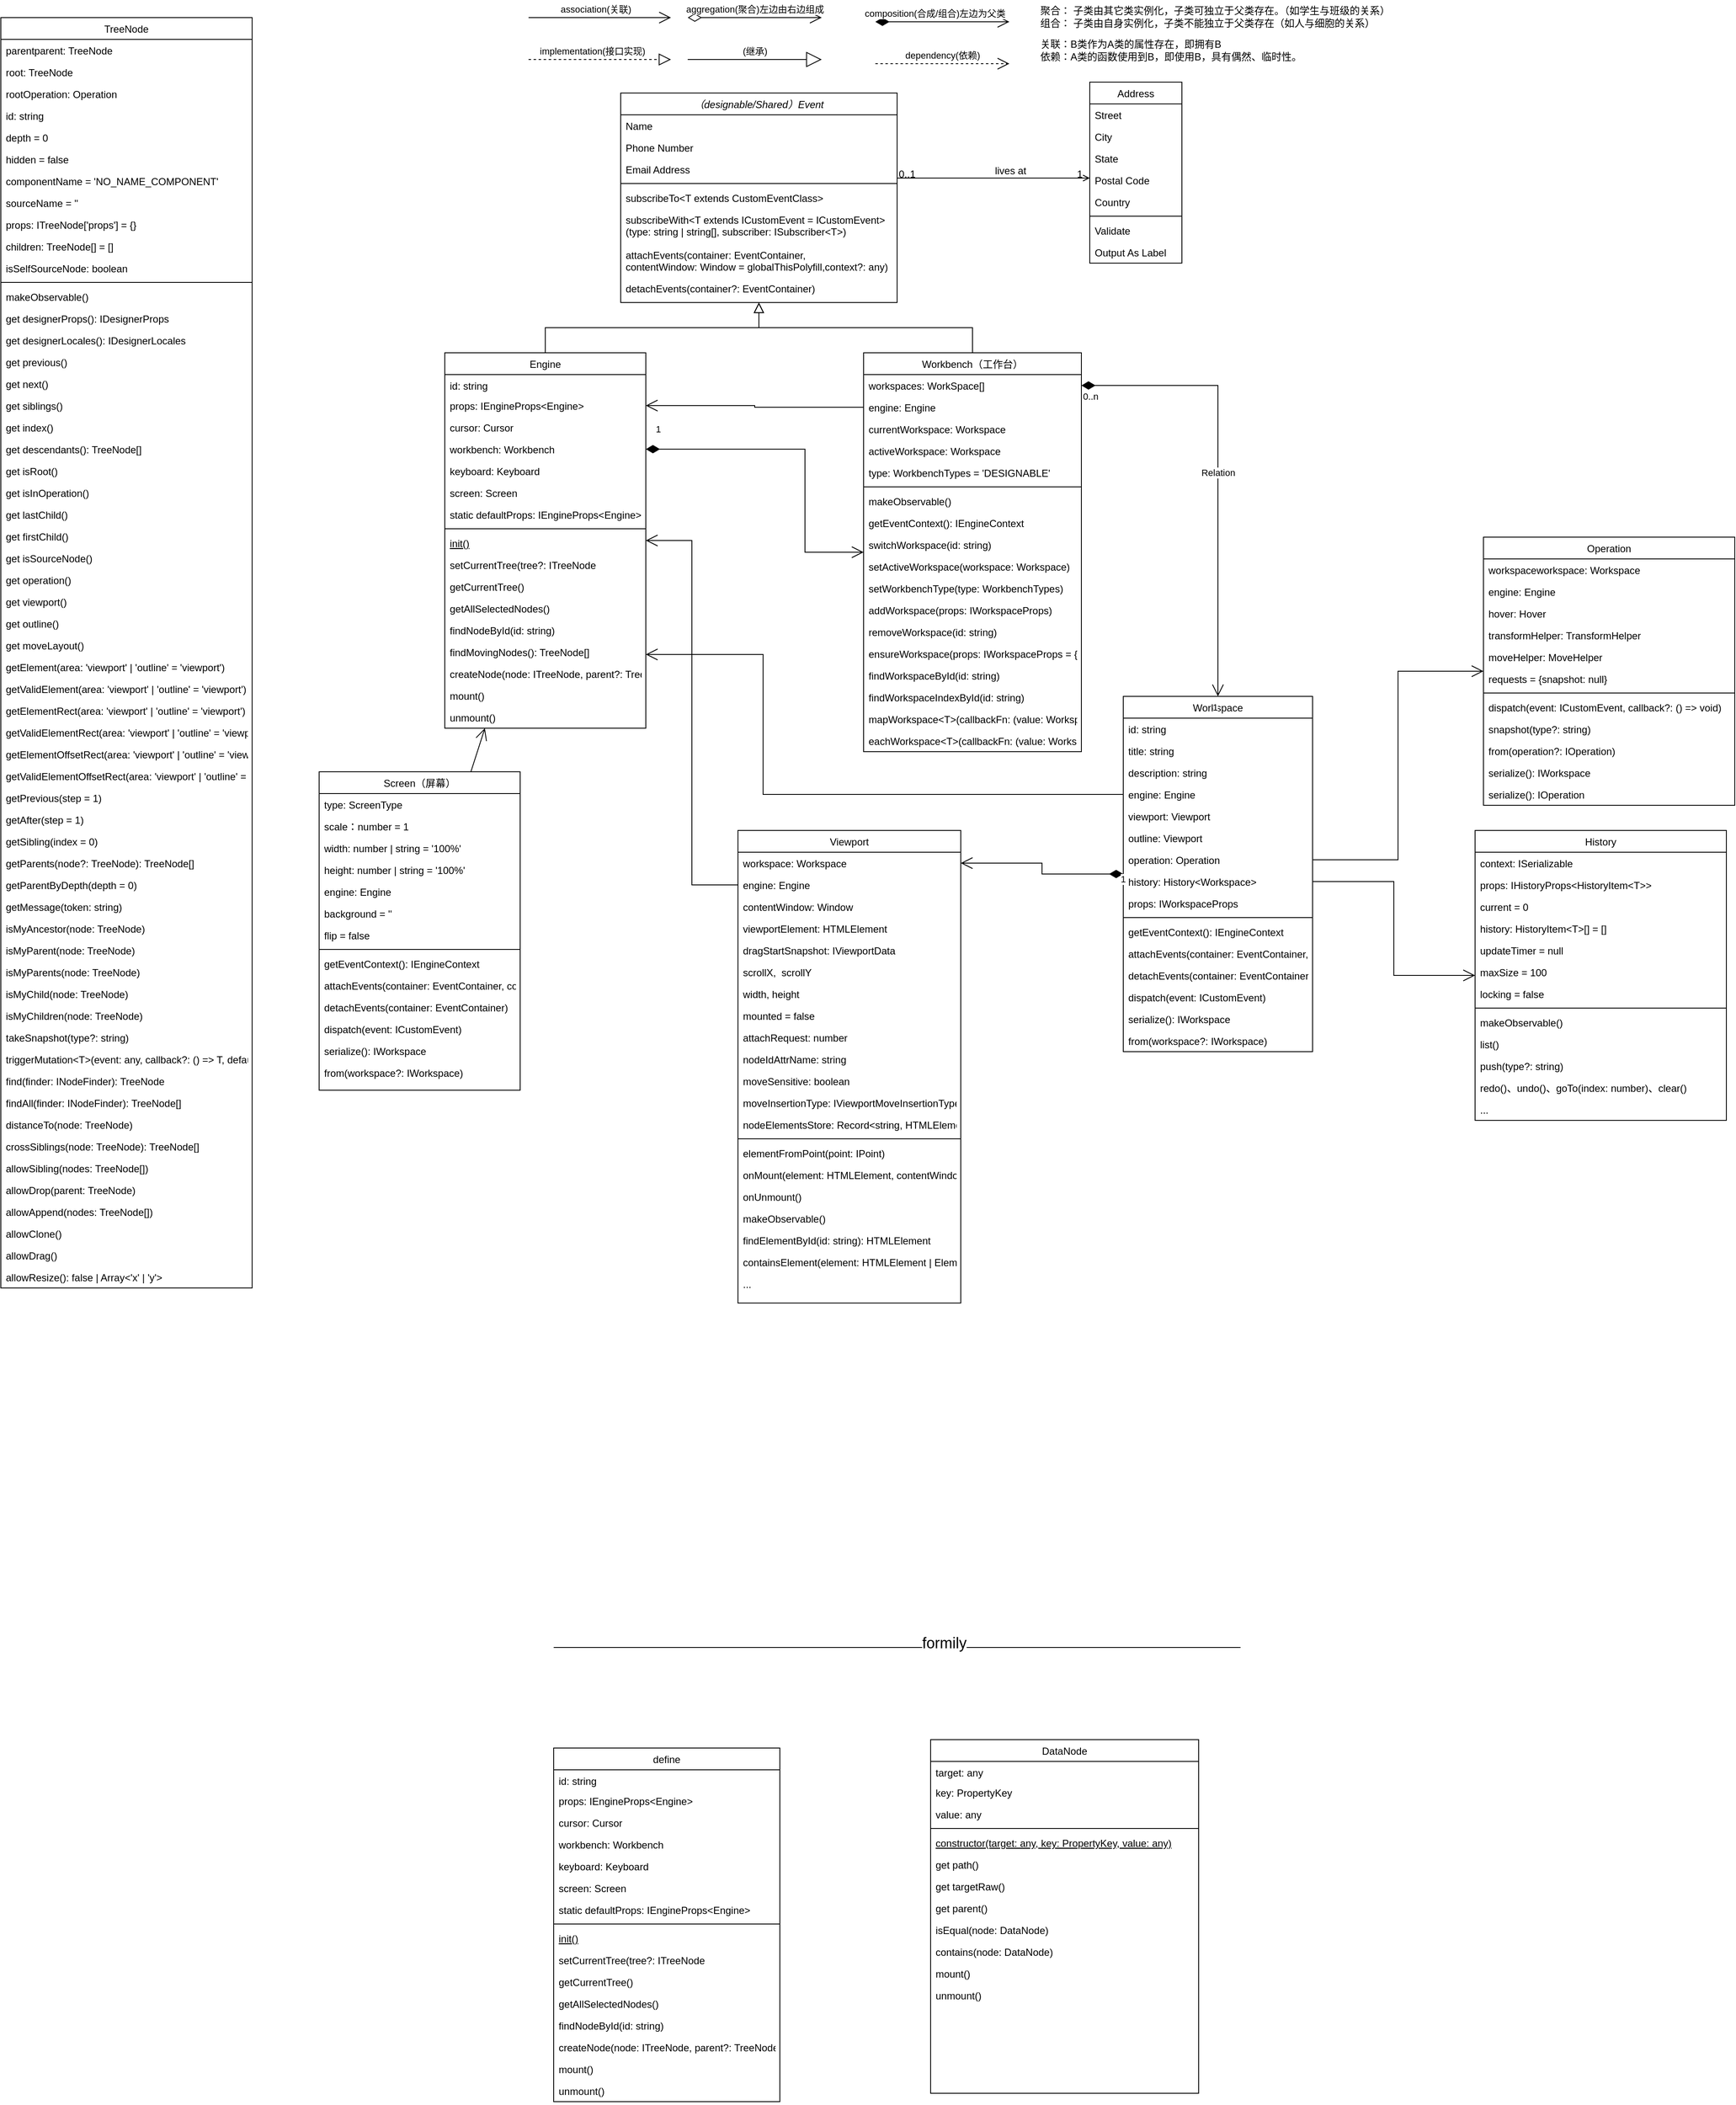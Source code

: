 <mxfile version="20.2.0" type="github" pages="2">
  <diagram id="C5RBs43oDa-KdzZeNtuy" name="Page-1">
    <mxGraphModel dx="1613" dy="514" grid="1" gridSize="10" guides="1" tooltips="1" connect="1" arrows="1" fold="1" page="1" pageScale="1" pageWidth="827" pageHeight="1169" math="0" shadow="0">
      <root>
        <mxCell id="WIyWlLk6GJQsqaUBKTNV-0" />
        <mxCell id="WIyWlLk6GJQsqaUBKTNV-1" parent="WIyWlLk6GJQsqaUBKTNV-0" />
        <mxCell id="zkfFHV4jXpPFQw0GAbJ--0" value="（designable/Shared）Event" style="swimlane;fontStyle=2;align=center;verticalAlign=top;childLayout=stackLayout;horizontal=1;startSize=26;horizontalStack=0;resizeParent=1;resizeLast=0;collapsible=1;marginBottom=0;rounded=0;shadow=0;strokeWidth=1;" parent="WIyWlLk6GJQsqaUBKTNV-1" vertex="1">
          <mxGeometry x="110" y="120" width="330" height="250" as="geometry">
            <mxRectangle x="220" y="120" width="160" height="26" as="alternateBounds" />
          </mxGeometry>
        </mxCell>
        <mxCell id="zkfFHV4jXpPFQw0GAbJ--1" value="Name" style="text;align=left;verticalAlign=top;spacingLeft=4;spacingRight=4;overflow=hidden;rotatable=0;points=[[0,0.5],[1,0.5]];portConstraint=eastwest;" parent="zkfFHV4jXpPFQw0GAbJ--0" vertex="1">
          <mxGeometry y="26" width="330" height="26" as="geometry" />
        </mxCell>
        <mxCell id="zkfFHV4jXpPFQw0GAbJ--2" value="Phone Number" style="text;align=left;verticalAlign=top;spacingLeft=4;spacingRight=4;overflow=hidden;rotatable=0;points=[[0,0.5],[1,0.5]];portConstraint=eastwest;rounded=0;shadow=0;html=0;" parent="zkfFHV4jXpPFQw0GAbJ--0" vertex="1">
          <mxGeometry y="52" width="330" height="26" as="geometry" />
        </mxCell>
        <mxCell id="zkfFHV4jXpPFQw0GAbJ--3" value="Email Address" style="text;align=left;verticalAlign=top;spacingLeft=4;spacingRight=4;overflow=hidden;rotatable=0;points=[[0,0.5],[1,0.5]];portConstraint=eastwest;rounded=0;shadow=0;html=0;" parent="zkfFHV4jXpPFQw0GAbJ--0" vertex="1">
          <mxGeometry y="78" width="330" height="26" as="geometry" />
        </mxCell>
        <mxCell id="zkfFHV4jXpPFQw0GAbJ--4" value="" style="line;html=1;strokeWidth=1;align=left;verticalAlign=middle;spacingTop=-1;spacingLeft=3;spacingRight=3;rotatable=0;labelPosition=right;points=[];portConstraint=eastwest;" parent="zkfFHV4jXpPFQw0GAbJ--0" vertex="1">
          <mxGeometry y="104" width="330" height="8" as="geometry" />
        </mxCell>
        <mxCell id="HP1grDXN40b3kEyz8-xc-23" value="subscribeTo&lt;T extends CustomEventClass&gt;&#xa;" style="text;align=left;verticalAlign=top;spacingLeft=4;spacingRight=4;overflow=hidden;rotatable=0;points=[[0,0.5],[1,0.5]];portConstraint=eastwest;" parent="zkfFHV4jXpPFQw0GAbJ--0" vertex="1">
          <mxGeometry y="112" width="330" height="26" as="geometry" />
        </mxCell>
        <mxCell id="HP1grDXN40b3kEyz8-xc-24" value="subscribeWith&lt;T extends ICustomEvent = ICustomEvent&gt;&#xa;(type: string | string[], subscriber: ISubscriber&lt;T&gt;)" style="text;align=left;verticalAlign=top;spacingLeft=4;spacingRight=4;overflow=hidden;rotatable=0;points=[[0,0.5],[1,0.5]];portConstraint=eastwest;" parent="zkfFHV4jXpPFQw0GAbJ--0" vertex="1">
          <mxGeometry y="138" width="330" height="42" as="geometry" />
        </mxCell>
        <mxCell id="HP1grDXN40b3kEyz8-xc-27" value="attachEvents(container: EventContainer,&#xa;contentWindow: Window = globalThisPolyfill,context?: any)" style="text;align=left;verticalAlign=top;spacingLeft=4;spacingRight=4;overflow=hidden;rotatable=0;points=[[0,0.5],[1,0.5]];portConstraint=eastwest;" parent="zkfFHV4jXpPFQw0GAbJ--0" vertex="1">
          <mxGeometry y="180" width="330" height="40" as="geometry" />
        </mxCell>
        <mxCell id="HP1grDXN40b3kEyz8-xc-28" value="detachEvents(container?: EventContainer)" style="text;align=left;verticalAlign=top;spacingLeft=4;spacingRight=4;overflow=hidden;rotatable=0;points=[[0,0.5],[1,0.5]];portConstraint=eastwest;" parent="zkfFHV4jXpPFQw0GAbJ--0" vertex="1">
          <mxGeometry y="220" width="330" height="30" as="geometry" />
        </mxCell>
        <mxCell id="zkfFHV4jXpPFQw0GAbJ--6" value="Engine" style="swimlane;fontStyle=0;align=center;verticalAlign=top;childLayout=stackLayout;horizontal=1;startSize=26;horizontalStack=0;resizeParent=1;resizeLast=0;collapsible=1;marginBottom=0;rounded=0;shadow=0;strokeWidth=1;" parent="WIyWlLk6GJQsqaUBKTNV-1" vertex="1">
          <mxGeometry x="-100" y="430" width="240" height="448" as="geometry">
            <mxRectangle x="130" y="380" width="160" height="26" as="alternateBounds" />
          </mxGeometry>
        </mxCell>
        <mxCell id="zkfFHV4jXpPFQw0GAbJ--7" value="id: string" style="text;align=left;verticalAlign=top;spacingLeft=4;spacingRight=4;overflow=hidden;rotatable=0;points=[[0,0.5],[1,0.5]];portConstraint=eastwest;" parent="zkfFHV4jXpPFQw0GAbJ--6" vertex="1">
          <mxGeometry y="26" width="240" height="24" as="geometry" />
        </mxCell>
        <mxCell id="zkfFHV4jXpPFQw0GAbJ--8" value="props: IEngineProps&lt;Engine&gt;" style="text;align=left;verticalAlign=top;spacingLeft=4;spacingRight=4;overflow=hidden;rotatable=0;points=[[0,0.5],[1,0.5]];portConstraint=eastwest;rounded=0;shadow=0;html=0;" parent="zkfFHV4jXpPFQw0GAbJ--6" vertex="1">
          <mxGeometry y="50" width="240" height="26" as="geometry" />
        </mxCell>
        <mxCell id="HP1grDXN40b3kEyz8-xc-29" value="cursor: Cursor" style="text;align=left;verticalAlign=top;spacingLeft=4;spacingRight=4;overflow=hidden;rotatable=0;points=[[0,0.5],[1,0.5]];portConstraint=eastwest;rounded=0;shadow=0;html=0;" parent="zkfFHV4jXpPFQw0GAbJ--6" vertex="1">
          <mxGeometry y="76" width="240" height="26" as="geometry" />
        </mxCell>
        <mxCell id="HP1grDXN40b3kEyz8-xc-30" value="workbench: Workbench" style="text;align=left;verticalAlign=top;spacingLeft=4;spacingRight=4;overflow=hidden;rotatable=0;points=[[0,0.5],[1,0.5]];portConstraint=eastwest;rounded=0;shadow=0;html=0;" parent="zkfFHV4jXpPFQw0GAbJ--6" vertex="1">
          <mxGeometry y="102" width="240" height="26" as="geometry" />
        </mxCell>
        <mxCell id="HP1grDXN40b3kEyz8-xc-31" value="keyboard: Keyboard" style="text;align=left;verticalAlign=top;spacingLeft=4;spacingRight=4;overflow=hidden;rotatable=0;points=[[0,0.5],[1,0.5]];portConstraint=eastwest;rounded=0;shadow=0;html=0;" parent="zkfFHV4jXpPFQw0GAbJ--6" vertex="1">
          <mxGeometry y="128" width="240" height="26" as="geometry" />
        </mxCell>
        <mxCell id="HP1grDXN40b3kEyz8-xc-32" value="screen: Screen" style="text;align=left;verticalAlign=top;spacingLeft=4;spacingRight=4;overflow=hidden;rotatable=0;points=[[0,0.5],[1,0.5]];portConstraint=eastwest;rounded=0;shadow=0;html=0;" parent="zkfFHV4jXpPFQw0GAbJ--6" vertex="1">
          <mxGeometry y="154" width="240" height="26" as="geometry" />
        </mxCell>
        <mxCell id="HP1grDXN40b3kEyz8-xc-33" value="static defaultProps: IEngineProps&lt;Engine&gt;" style="text;align=left;verticalAlign=top;spacingLeft=4;spacingRight=4;overflow=hidden;rotatable=0;points=[[0,0.5],[1,0.5]];portConstraint=eastwest;rounded=0;shadow=0;html=0;" parent="zkfFHV4jXpPFQw0GAbJ--6" vertex="1">
          <mxGeometry y="180" width="240" height="26" as="geometry" />
        </mxCell>
        <mxCell id="zkfFHV4jXpPFQw0GAbJ--9" value="" style="line;html=1;strokeWidth=1;align=left;verticalAlign=middle;spacingTop=-1;spacingLeft=3;spacingRight=3;rotatable=0;labelPosition=right;points=[];portConstraint=eastwest;" parent="zkfFHV4jXpPFQw0GAbJ--6" vertex="1">
          <mxGeometry y="206" width="240" height="8" as="geometry" />
        </mxCell>
        <mxCell id="zkfFHV4jXpPFQw0GAbJ--10" value="init()" style="text;align=left;verticalAlign=top;spacingLeft=4;spacingRight=4;overflow=hidden;rotatable=0;points=[[0,0.5],[1,0.5]];portConstraint=eastwest;fontStyle=4" parent="zkfFHV4jXpPFQw0GAbJ--6" vertex="1">
          <mxGeometry y="214" width="240" height="26" as="geometry" />
        </mxCell>
        <mxCell id="zkfFHV4jXpPFQw0GAbJ--11" value="setCurrentTree(tree?: ITreeNode" style="text;align=left;verticalAlign=top;spacingLeft=4;spacingRight=4;overflow=hidden;rotatable=0;points=[[0,0.5],[1,0.5]];portConstraint=eastwest;" parent="zkfFHV4jXpPFQw0GAbJ--6" vertex="1">
          <mxGeometry y="240" width="240" height="26" as="geometry" />
        </mxCell>
        <mxCell id="HP1grDXN40b3kEyz8-xc-20" value="getCurrentTree()" style="text;align=left;verticalAlign=top;spacingLeft=4;spacingRight=4;overflow=hidden;rotatable=0;points=[[0,0.5],[1,0.5]];portConstraint=eastwest;" parent="zkfFHV4jXpPFQw0GAbJ--6" vertex="1">
          <mxGeometry y="266" width="240" height="26" as="geometry" />
        </mxCell>
        <mxCell id="HP1grDXN40b3kEyz8-xc-21" value="getAllSelectedNodes()" style="text;align=left;verticalAlign=top;spacingLeft=4;spacingRight=4;overflow=hidden;rotatable=0;points=[[0,0.5],[1,0.5]];portConstraint=eastwest;" parent="zkfFHV4jXpPFQw0GAbJ--6" vertex="1">
          <mxGeometry y="292" width="240" height="26" as="geometry" />
        </mxCell>
        <mxCell id="HP1grDXN40b3kEyz8-xc-34" value="findNodeById(id: string)" style="text;align=left;verticalAlign=top;spacingLeft=4;spacingRight=4;overflow=hidden;rotatable=0;points=[[0,0.5],[1,0.5]];portConstraint=eastwest;" parent="zkfFHV4jXpPFQw0GAbJ--6" vertex="1">
          <mxGeometry y="318" width="240" height="26" as="geometry" />
        </mxCell>
        <mxCell id="xHvZ0hEiozKbKWNEc1Oa-0" value="  findMovingNodes(): TreeNode[]" style="text;align=left;verticalAlign=top;spacingLeft=4;spacingRight=4;overflow=hidden;rotatable=0;points=[[0,0.5],[1,0.5]];portConstraint=eastwest;" vertex="1" parent="zkfFHV4jXpPFQw0GAbJ--6">
          <mxGeometry y="344" width="240" height="26" as="geometry" />
        </mxCell>
        <mxCell id="HP1grDXN40b3kEyz8-xc-35" value="createNode(node: ITreeNode, parent?: TreeNode) " style="text;align=left;verticalAlign=top;spacingLeft=4;spacingRight=4;overflow=hidden;rotatable=0;points=[[0,0.5],[1,0.5]];portConstraint=eastwest;" parent="zkfFHV4jXpPFQw0GAbJ--6" vertex="1">
          <mxGeometry y="370" width="240" height="26" as="geometry" />
        </mxCell>
        <mxCell id="HP1grDXN40b3kEyz8-xc-36" value="mount()" style="text;align=left;verticalAlign=top;spacingLeft=4;spacingRight=4;overflow=hidden;rotatable=0;points=[[0,0.5],[1,0.5]];portConstraint=eastwest;" parent="zkfFHV4jXpPFQw0GAbJ--6" vertex="1">
          <mxGeometry y="396" width="240" height="26" as="geometry" />
        </mxCell>
        <mxCell id="HP1grDXN40b3kEyz8-xc-37" value="unmount()" style="text;align=left;verticalAlign=top;spacingLeft=4;spacingRight=4;overflow=hidden;rotatable=0;points=[[0,0.5],[1,0.5]];portConstraint=eastwest;" parent="zkfFHV4jXpPFQw0GAbJ--6" vertex="1">
          <mxGeometry y="422" width="240" height="26" as="geometry" />
        </mxCell>
        <mxCell id="zkfFHV4jXpPFQw0GAbJ--12" value="" style="endArrow=block;endSize=10;endFill=0;shadow=0;strokeWidth=1;rounded=0;edgeStyle=elbowEdgeStyle;elbow=vertical;" parent="WIyWlLk6GJQsqaUBKTNV-1" source="zkfFHV4jXpPFQw0GAbJ--6" target="zkfFHV4jXpPFQw0GAbJ--0" edge="1">
          <mxGeometry width="160" relative="1" as="geometry">
            <mxPoint x="200" y="203" as="sourcePoint" />
            <mxPoint x="200" y="203" as="targetPoint" />
          </mxGeometry>
        </mxCell>
        <mxCell id="zkfFHV4jXpPFQw0GAbJ--13" value="Workbench（工作台）" style="swimlane;fontStyle=0;align=center;verticalAlign=top;childLayout=stackLayout;horizontal=1;startSize=26;horizontalStack=0;resizeParent=1;resizeLast=0;collapsible=1;marginBottom=0;rounded=0;shadow=0;strokeWidth=1;" parent="WIyWlLk6GJQsqaUBKTNV-1" vertex="1">
          <mxGeometry x="400" y="430" width="260" height="476" as="geometry">
            <mxRectangle x="340" y="380" width="170" height="26" as="alternateBounds" />
          </mxGeometry>
        </mxCell>
        <mxCell id="HP1grDXN40b3kEyz8-xc-41" value="workspaces: WorkSpace[]" style="text;align=left;verticalAlign=top;spacingLeft=4;spacingRight=4;overflow=hidden;rotatable=0;points=[[0,0.5],[1,0.5]];portConstraint=eastwest;" parent="zkfFHV4jXpPFQw0GAbJ--13" vertex="1">
          <mxGeometry y="26" width="260" height="26" as="geometry" />
        </mxCell>
        <mxCell id="HP1grDXN40b3kEyz8-xc-42" value="engine: Engine" style="text;align=left;verticalAlign=top;spacingLeft=4;spacingRight=4;overflow=hidden;rotatable=0;points=[[0,0.5],[1,0.5]];portConstraint=eastwest;" parent="zkfFHV4jXpPFQw0GAbJ--13" vertex="1">
          <mxGeometry y="52" width="260" height="26" as="geometry" />
        </mxCell>
        <mxCell id="HP1grDXN40b3kEyz8-xc-40" value="currentWorkspace: Workspace" style="text;align=left;verticalAlign=top;spacingLeft=4;spacingRight=4;overflow=hidden;rotatable=0;points=[[0,0.5],[1,0.5]];portConstraint=eastwest;" parent="zkfFHV4jXpPFQw0GAbJ--13" vertex="1">
          <mxGeometry y="78" width="260" height="26" as="geometry" />
        </mxCell>
        <mxCell id="HP1grDXN40b3kEyz8-xc-43" value="activeWorkspace: Workspace" style="text;align=left;verticalAlign=top;spacingLeft=4;spacingRight=4;overflow=hidden;rotatable=0;points=[[0,0.5],[1,0.5]];portConstraint=eastwest;" parent="zkfFHV4jXpPFQw0GAbJ--13" vertex="1">
          <mxGeometry y="104" width="260" height="26" as="geometry" />
        </mxCell>
        <mxCell id="HP1grDXN40b3kEyz8-xc-44" value="type: WorkbenchTypes = &#39;DESIGNABLE&#39;" style="text;align=left;verticalAlign=top;spacingLeft=4;spacingRight=4;overflow=hidden;rotatable=0;points=[[0,0.5],[1,0.5]];portConstraint=eastwest;" parent="zkfFHV4jXpPFQw0GAbJ--13" vertex="1">
          <mxGeometry y="130" width="260" height="26" as="geometry" />
        </mxCell>
        <mxCell id="zkfFHV4jXpPFQw0GAbJ--15" value="" style="line;html=1;strokeWidth=1;align=left;verticalAlign=middle;spacingTop=-1;spacingLeft=3;spacingRight=3;rotatable=0;labelPosition=right;points=[];portConstraint=eastwest;" parent="zkfFHV4jXpPFQw0GAbJ--13" vertex="1">
          <mxGeometry y="156" width="260" height="8" as="geometry" />
        </mxCell>
        <mxCell id="HP1grDXN40b3kEyz8-xc-50" value="makeObservable()" style="text;align=left;verticalAlign=top;spacingLeft=4;spacingRight=4;overflow=hidden;rotatable=0;points=[[0,0.5],[1,0.5]];portConstraint=eastwest;" parent="zkfFHV4jXpPFQw0GAbJ--13" vertex="1">
          <mxGeometry y="164" width="260" height="26" as="geometry" />
        </mxCell>
        <mxCell id="HP1grDXN40b3kEyz8-xc-51" value="getEventContext(): IEngineContext" style="text;align=left;verticalAlign=top;spacingLeft=4;spacingRight=4;overflow=hidden;rotatable=0;points=[[0,0.5],[1,0.5]];portConstraint=eastwest;" parent="zkfFHV4jXpPFQw0GAbJ--13" vertex="1">
          <mxGeometry y="190" width="260" height="26" as="geometry" />
        </mxCell>
        <mxCell id="HP1grDXN40b3kEyz8-xc-52" value="switchWorkspace(id: string)" style="text;align=left;verticalAlign=top;spacingLeft=4;spacingRight=4;overflow=hidden;rotatable=0;points=[[0,0.5],[1,0.5]];portConstraint=eastwest;" parent="zkfFHV4jXpPFQw0GAbJ--13" vertex="1">
          <mxGeometry y="216" width="260" height="26" as="geometry" />
        </mxCell>
        <mxCell id="HP1grDXN40b3kEyz8-xc-53" value="setActiveWorkspace(workspace: Workspace)" style="text;align=left;verticalAlign=top;spacingLeft=4;spacingRight=4;overflow=hidden;rotatable=0;points=[[0,0.5],[1,0.5]];portConstraint=eastwest;" parent="zkfFHV4jXpPFQw0GAbJ--13" vertex="1">
          <mxGeometry y="242" width="260" height="26" as="geometry" />
        </mxCell>
        <mxCell id="HP1grDXN40b3kEyz8-xc-54" value="setWorkbenchType(type: WorkbenchTypes)" style="text;align=left;verticalAlign=top;spacingLeft=4;spacingRight=4;overflow=hidden;rotatable=0;points=[[0,0.5],[1,0.5]];portConstraint=eastwest;" parent="zkfFHV4jXpPFQw0GAbJ--13" vertex="1">
          <mxGeometry y="268" width="260" height="26" as="geometry" />
        </mxCell>
        <mxCell id="HP1grDXN40b3kEyz8-xc-55" value="addWorkspace(props: IWorkspaceProps)" style="text;align=left;verticalAlign=top;spacingLeft=4;spacingRight=4;overflow=hidden;rotatable=0;points=[[0,0.5],[1,0.5]];portConstraint=eastwest;" parent="zkfFHV4jXpPFQw0GAbJ--13" vertex="1">
          <mxGeometry y="294" width="260" height="26" as="geometry" />
        </mxCell>
        <mxCell id="nnK0EXcApl7ahFf-CKro-27" value="removeWorkspace(id: string)" style="text;align=left;verticalAlign=top;spacingLeft=4;spacingRight=4;overflow=hidden;rotatable=0;points=[[0,0.5],[1,0.5]];portConstraint=eastwest;" parent="zkfFHV4jXpPFQw0GAbJ--13" vertex="1">
          <mxGeometry y="320" width="260" height="26" as="geometry" />
        </mxCell>
        <mxCell id="nnK0EXcApl7ahFf-CKro-28" value="ensureWorkspace(props: IWorkspaceProps = {})" style="text;align=left;verticalAlign=top;spacingLeft=4;spacingRight=4;overflow=hidden;rotatable=0;points=[[0,0.5],[1,0.5]];portConstraint=eastwest;" parent="zkfFHV4jXpPFQw0GAbJ--13" vertex="1">
          <mxGeometry y="346" width="260" height="26" as="geometry" />
        </mxCell>
        <mxCell id="nnK0EXcApl7ahFf-CKro-29" value="findWorkspaceById(id: string)" style="text;align=left;verticalAlign=top;spacingLeft=4;spacingRight=4;overflow=hidden;rotatable=0;points=[[0,0.5],[1,0.5]];portConstraint=eastwest;" parent="zkfFHV4jXpPFQw0GAbJ--13" vertex="1">
          <mxGeometry y="372" width="260" height="26" as="geometry" />
        </mxCell>
        <mxCell id="nnK0EXcApl7ahFf-CKro-30" value="findWorkspaceIndexById(id: string)" style="text;align=left;verticalAlign=top;spacingLeft=4;spacingRight=4;overflow=hidden;rotatable=0;points=[[0,0.5],[1,0.5]];portConstraint=eastwest;" parent="zkfFHV4jXpPFQw0GAbJ--13" vertex="1">
          <mxGeometry y="398" width="260" height="26" as="geometry" />
        </mxCell>
        <mxCell id="nnK0EXcApl7ahFf-CKro-31" value="mapWorkspace&lt;T&gt;(callbackFn: (value: Workspace, index: number) =&gt; T): T[]" style="text;align=left;verticalAlign=top;spacingLeft=4;spacingRight=4;overflow=hidden;rotatable=0;points=[[0,0.5],[1,0.5]];portConstraint=eastwest;" parent="zkfFHV4jXpPFQw0GAbJ--13" vertex="1">
          <mxGeometry y="424" width="260" height="26" as="geometry" />
        </mxCell>
        <mxCell id="nnK0EXcApl7ahFf-CKro-32" value="eachWorkspace&lt;T&gt;(callbackFn: (value: Workspace, index: number) =&gt; T)" style="text;align=left;verticalAlign=top;spacingLeft=4;spacingRight=4;overflow=hidden;rotatable=0;points=[[0,0.5],[1,0.5]];portConstraint=eastwest;" parent="zkfFHV4jXpPFQw0GAbJ--13" vertex="1">
          <mxGeometry y="450" width="260" height="26" as="geometry" />
        </mxCell>
        <mxCell id="zkfFHV4jXpPFQw0GAbJ--16" value="" style="endArrow=block;endSize=10;endFill=0;shadow=0;strokeWidth=1;rounded=0;edgeStyle=elbowEdgeStyle;elbow=vertical;" parent="WIyWlLk6GJQsqaUBKTNV-1" source="zkfFHV4jXpPFQw0GAbJ--13" target="zkfFHV4jXpPFQw0GAbJ--0" edge="1">
          <mxGeometry width="160" relative="1" as="geometry">
            <mxPoint x="210" y="373" as="sourcePoint" />
            <mxPoint x="310" y="271" as="targetPoint" />
          </mxGeometry>
        </mxCell>
        <mxCell id="zkfFHV4jXpPFQw0GAbJ--17" value="Address" style="swimlane;fontStyle=0;align=center;verticalAlign=top;childLayout=stackLayout;horizontal=1;startSize=26;horizontalStack=0;resizeParent=1;resizeLast=0;collapsible=1;marginBottom=0;rounded=0;shadow=0;strokeWidth=1;" parent="WIyWlLk6GJQsqaUBKTNV-1" vertex="1">
          <mxGeometry x="670" y="107" width="110" height="216" as="geometry">
            <mxRectangle x="510" y="110" width="160" height="26" as="alternateBounds" />
          </mxGeometry>
        </mxCell>
        <mxCell id="zkfFHV4jXpPFQw0GAbJ--18" value="Street" style="text;align=left;verticalAlign=top;spacingLeft=4;spacingRight=4;overflow=hidden;rotatable=0;points=[[0,0.5],[1,0.5]];portConstraint=eastwest;" parent="zkfFHV4jXpPFQw0GAbJ--17" vertex="1">
          <mxGeometry y="26" width="110" height="26" as="geometry" />
        </mxCell>
        <mxCell id="zkfFHV4jXpPFQw0GAbJ--19" value="City" style="text;align=left;verticalAlign=top;spacingLeft=4;spacingRight=4;overflow=hidden;rotatable=0;points=[[0,0.5],[1,0.5]];portConstraint=eastwest;rounded=0;shadow=0;html=0;" parent="zkfFHV4jXpPFQw0GAbJ--17" vertex="1">
          <mxGeometry y="52" width="110" height="26" as="geometry" />
        </mxCell>
        <mxCell id="zkfFHV4jXpPFQw0GAbJ--20" value="State" style="text;align=left;verticalAlign=top;spacingLeft=4;spacingRight=4;overflow=hidden;rotatable=0;points=[[0,0.5],[1,0.5]];portConstraint=eastwest;rounded=0;shadow=0;html=0;" parent="zkfFHV4jXpPFQw0GAbJ--17" vertex="1">
          <mxGeometry y="78" width="110" height="26" as="geometry" />
        </mxCell>
        <mxCell id="zkfFHV4jXpPFQw0GAbJ--21" value="Postal Code" style="text;align=left;verticalAlign=top;spacingLeft=4;spacingRight=4;overflow=hidden;rotatable=0;points=[[0,0.5],[1,0.5]];portConstraint=eastwest;rounded=0;shadow=0;html=0;" parent="zkfFHV4jXpPFQw0GAbJ--17" vertex="1">
          <mxGeometry y="104" width="110" height="26" as="geometry" />
        </mxCell>
        <mxCell id="zkfFHV4jXpPFQw0GAbJ--22" value="Country" style="text;align=left;verticalAlign=top;spacingLeft=4;spacingRight=4;overflow=hidden;rotatable=0;points=[[0,0.5],[1,0.5]];portConstraint=eastwest;rounded=0;shadow=0;html=0;" parent="zkfFHV4jXpPFQw0GAbJ--17" vertex="1">
          <mxGeometry y="130" width="110" height="26" as="geometry" />
        </mxCell>
        <mxCell id="zkfFHV4jXpPFQw0GAbJ--23" value="" style="line;html=1;strokeWidth=1;align=left;verticalAlign=middle;spacingTop=-1;spacingLeft=3;spacingRight=3;rotatable=0;labelPosition=right;points=[];portConstraint=eastwest;" parent="zkfFHV4jXpPFQw0GAbJ--17" vertex="1">
          <mxGeometry y="156" width="110" height="8" as="geometry" />
        </mxCell>
        <mxCell id="zkfFHV4jXpPFQw0GAbJ--24" value="Validate" style="text;align=left;verticalAlign=top;spacingLeft=4;spacingRight=4;overflow=hidden;rotatable=0;points=[[0,0.5],[1,0.5]];portConstraint=eastwest;" parent="zkfFHV4jXpPFQw0GAbJ--17" vertex="1">
          <mxGeometry y="164" width="110" height="26" as="geometry" />
        </mxCell>
        <mxCell id="zkfFHV4jXpPFQw0GAbJ--25" value="Output As Label" style="text;align=left;verticalAlign=top;spacingLeft=4;spacingRight=4;overflow=hidden;rotatable=0;points=[[0,0.5],[1,0.5]];portConstraint=eastwest;" parent="zkfFHV4jXpPFQw0GAbJ--17" vertex="1">
          <mxGeometry y="190" width="110" height="26" as="geometry" />
        </mxCell>
        <mxCell id="zkfFHV4jXpPFQw0GAbJ--26" value="" style="endArrow=open;shadow=0;strokeWidth=1;rounded=0;endFill=1;edgeStyle=elbowEdgeStyle;elbow=vertical;" parent="WIyWlLk6GJQsqaUBKTNV-1" source="zkfFHV4jXpPFQw0GAbJ--0" target="zkfFHV4jXpPFQw0GAbJ--17" edge="1">
          <mxGeometry x="0.5" y="41" relative="1" as="geometry">
            <mxPoint x="380" y="192" as="sourcePoint" />
            <mxPoint x="540" y="192" as="targetPoint" />
            <mxPoint x="-40" y="32" as="offset" />
          </mxGeometry>
        </mxCell>
        <mxCell id="zkfFHV4jXpPFQw0GAbJ--27" value="0..1" style="resizable=0;align=left;verticalAlign=bottom;labelBackgroundColor=none;fontSize=12;" parent="zkfFHV4jXpPFQw0GAbJ--26" connectable="0" vertex="1">
          <mxGeometry x="-1" relative="1" as="geometry">
            <mxPoint y="4" as="offset" />
          </mxGeometry>
        </mxCell>
        <mxCell id="zkfFHV4jXpPFQw0GAbJ--28" value="1" style="resizable=0;align=right;verticalAlign=bottom;labelBackgroundColor=none;fontSize=12;" parent="zkfFHV4jXpPFQw0GAbJ--26" connectable="0" vertex="1">
          <mxGeometry x="1" relative="1" as="geometry">
            <mxPoint x="-7" y="4" as="offset" />
          </mxGeometry>
        </mxCell>
        <mxCell id="zkfFHV4jXpPFQw0GAbJ--29" value="lives at" style="text;html=1;resizable=0;points=[];;align=center;verticalAlign=middle;labelBackgroundColor=none;rounded=0;shadow=0;strokeWidth=1;fontSize=12;" parent="zkfFHV4jXpPFQw0GAbJ--26" vertex="1" connectable="0">
          <mxGeometry x="0.5" y="49" relative="1" as="geometry">
            <mxPoint x="-38" y="40" as="offset" />
          </mxGeometry>
        </mxCell>
        <mxCell id="HP1grDXN40b3kEyz8-xc-6" value="" style="endArrow=block;dashed=1;endFill=0;endSize=12;html=1;rounded=0;" parent="WIyWlLk6GJQsqaUBKTNV-1" edge="1">
          <mxGeometry width="160" relative="1" as="geometry">
            <mxPoint y="80" as="sourcePoint" />
            <mxPoint x="170" y="80" as="targetPoint" />
          </mxGeometry>
        </mxCell>
        <mxCell id="HP1grDXN40b3kEyz8-xc-17" value="implementation(接口实现)" style="edgeLabel;html=1;align=center;verticalAlign=middle;resizable=0;points=[];" parent="HP1grDXN40b3kEyz8-xc-6" vertex="1" connectable="0">
          <mxGeometry x="0.2" y="1" relative="1" as="geometry">
            <mxPoint x="-26" y="-9" as="offset" />
          </mxGeometry>
        </mxCell>
        <mxCell id="HP1grDXN40b3kEyz8-xc-7" value="(继承)" style="endArrow=block;endSize=16;endFill=0;html=1;rounded=0;" parent="WIyWlLk6GJQsqaUBKTNV-1" edge="1">
          <mxGeometry y="10" width="160" relative="1" as="geometry">
            <mxPoint x="190" y="80" as="sourcePoint" />
            <mxPoint x="350" y="80" as="targetPoint" />
            <Array as="points">
              <mxPoint x="270" y="80" />
            </Array>
            <mxPoint as="offset" />
          </mxGeometry>
        </mxCell>
        <mxCell id="HP1grDXN40b3kEyz8-xc-8" value="" style="endArrow=open;endFill=1;endSize=12;html=1;rounded=0;" parent="WIyWlLk6GJQsqaUBKTNV-1" edge="1">
          <mxGeometry width="160" relative="1" as="geometry">
            <mxPoint y="30" as="sourcePoint" />
            <mxPoint x="170" y="30" as="targetPoint" />
          </mxGeometry>
        </mxCell>
        <mxCell id="HP1grDXN40b3kEyz8-xc-9" value="association(关联)" style="edgeLabel;html=1;align=center;verticalAlign=middle;resizable=0;points=[];" parent="HP1grDXN40b3kEyz8-xc-8" vertex="1" connectable="0">
          <mxGeometry x="-0.163" y="-1" relative="1" as="geometry">
            <mxPoint x="9" y="-11" as="offset" />
          </mxGeometry>
        </mxCell>
        <mxCell id="HP1grDXN40b3kEyz8-xc-13" value="1" style="endArrow=open;html=1;endSize=12;startArrow=diamondThin;startSize=14;startFill=1;edgeStyle=orthogonalEdgeStyle;align=left;verticalAlign=bottom;rounded=0;" parent="WIyWlLk6GJQsqaUBKTNV-1" edge="1">
          <mxGeometry x="-1" y="3" relative="1" as="geometry">
            <mxPoint x="414" y="35" as="sourcePoint" />
            <mxPoint x="574" y="35" as="targetPoint" />
          </mxGeometry>
        </mxCell>
        <mxCell id="HP1grDXN40b3kEyz8-xc-14" value="composition(合成/组合)左边为父类" style="edgeLabel;html=1;align=center;verticalAlign=middle;resizable=0;points=[];" parent="HP1grDXN40b3kEyz8-xc-13" vertex="1" connectable="0">
          <mxGeometry x="-0.113" relative="1" as="geometry">
            <mxPoint y="-10" as="offset" />
          </mxGeometry>
        </mxCell>
        <mxCell id="HP1grDXN40b3kEyz8-xc-15" value="1" style="endArrow=open;html=1;endSize=12;startArrow=diamondThin;startSize=14;startFill=0;edgeStyle=orthogonalEdgeStyle;align=left;verticalAlign=bottom;rounded=0;" parent="WIyWlLk6GJQsqaUBKTNV-1" edge="1">
          <mxGeometry x="-1" y="3" relative="1" as="geometry">
            <mxPoint x="190" y="30" as="sourcePoint" />
            <mxPoint x="350" y="30" as="targetPoint" />
          </mxGeometry>
        </mxCell>
        <mxCell id="HP1grDXN40b3kEyz8-xc-16" value="aggregation(聚合)左边由右边组成" style="edgeLabel;html=1;align=center;verticalAlign=middle;resizable=0;points=[];" parent="HP1grDXN40b3kEyz8-xc-15" vertex="1" connectable="0">
          <mxGeometry x="0.2" y="-3" relative="1" as="geometry">
            <mxPoint x="-16" y="-13" as="offset" />
          </mxGeometry>
        </mxCell>
        <mxCell id="HP1grDXN40b3kEyz8-xc-19" value="dependency(依赖)" style="endArrow=open;endSize=12;dashed=1;html=1;rounded=0;" parent="WIyWlLk6GJQsqaUBKTNV-1" edge="1">
          <mxGeometry y="10" width="160" relative="1" as="geometry">
            <mxPoint x="414" y="85" as="sourcePoint" />
            <mxPoint x="574" y="85" as="targetPoint" />
            <mxPoint as="offset" />
          </mxGeometry>
        </mxCell>
        <mxCell id="HP1grDXN40b3kEyz8-xc-56" value="Screen（屏幕）" style="swimlane;fontStyle=0;align=center;verticalAlign=top;childLayout=stackLayout;horizontal=1;startSize=26;horizontalStack=0;resizeParent=1;resizeLast=0;collapsible=1;marginBottom=0;rounded=0;shadow=0;strokeWidth=1;" parent="WIyWlLk6GJQsqaUBKTNV-1" vertex="1">
          <mxGeometry x="-250" y="930" width="240" height="380" as="geometry">
            <mxRectangle x="340" y="380" width="170" height="26" as="alternateBounds" />
          </mxGeometry>
        </mxCell>
        <mxCell id="HP1grDXN40b3kEyz8-xc-57" value="type: ScreenType" style="text;align=left;verticalAlign=top;spacingLeft=4;spacingRight=4;overflow=hidden;rotatable=0;points=[[0,0.5],[1,0.5]];portConstraint=eastwest;" parent="HP1grDXN40b3kEyz8-xc-56" vertex="1">
          <mxGeometry y="26" width="240" height="26" as="geometry" />
        </mxCell>
        <mxCell id="HP1grDXN40b3kEyz8-xc-58" value="scale：number = 1" style="text;align=left;verticalAlign=top;spacingLeft=4;spacingRight=4;overflow=hidden;rotatable=0;points=[[0,0.5],[1,0.5]];portConstraint=eastwest;" parent="HP1grDXN40b3kEyz8-xc-56" vertex="1">
          <mxGeometry y="52" width="240" height="26" as="geometry" />
        </mxCell>
        <mxCell id="HP1grDXN40b3kEyz8-xc-59" value="width: number | string = &#39;100%&#39;" style="text;align=left;verticalAlign=top;spacingLeft=4;spacingRight=4;overflow=hidden;rotatable=0;points=[[0,0.5],[1,0.5]];portConstraint=eastwest;" parent="HP1grDXN40b3kEyz8-xc-56" vertex="1">
          <mxGeometry y="78" width="240" height="26" as="geometry" />
        </mxCell>
        <mxCell id="HP1grDXN40b3kEyz8-xc-60" value="height: number | string = &#39;100%&#39;" style="text;align=left;verticalAlign=top;spacingLeft=4;spacingRight=4;overflow=hidden;rotatable=0;points=[[0,0.5],[1,0.5]];portConstraint=eastwest;" parent="HP1grDXN40b3kEyz8-xc-56" vertex="1">
          <mxGeometry y="104" width="240" height="26" as="geometry" />
        </mxCell>
        <mxCell id="HP1grDXN40b3kEyz8-xc-61" value="engine: Engine" style="text;align=left;verticalAlign=top;spacingLeft=4;spacingRight=4;overflow=hidden;rotatable=0;points=[[0,0.5],[1,0.5]];portConstraint=eastwest;" parent="HP1grDXN40b3kEyz8-xc-56" vertex="1">
          <mxGeometry y="130" width="240" height="26" as="geometry" />
        </mxCell>
        <mxCell id="HP1grDXN40b3kEyz8-xc-62" value="background = &#39;&#39;" style="text;align=left;verticalAlign=top;spacingLeft=4;spacingRight=4;overflow=hidden;rotatable=0;points=[[0,0.5],[1,0.5]];portConstraint=eastwest;" parent="HP1grDXN40b3kEyz8-xc-56" vertex="1">
          <mxGeometry y="156" width="240" height="26" as="geometry" />
        </mxCell>
        <mxCell id="HP1grDXN40b3kEyz8-xc-63" value="flip = false" style="text;align=left;verticalAlign=top;spacingLeft=4;spacingRight=4;overflow=hidden;rotatable=0;points=[[0,0.5],[1,0.5]];portConstraint=eastwest;" parent="HP1grDXN40b3kEyz8-xc-56" vertex="1">
          <mxGeometry y="182" width="240" height="26" as="geometry" />
        </mxCell>
        <mxCell id="HP1grDXN40b3kEyz8-xc-66" value="" style="line;html=1;strokeWidth=1;align=left;verticalAlign=middle;spacingTop=-1;spacingLeft=3;spacingRight=3;rotatable=0;labelPosition=right;points=[];portConstraint=eastwest;" parent="HP1grDXN40b3kEyz8-xc-56" vertex="1">
          <mxGeometry y="208" width="240" height="8" as="geometry" />
        </mxCell>
        <mxCell id="HP1grDXN40b3kEyz8-xc-67" value="getEventContext(): IEngineContext" style="text;align=left;verticalAlign=top;spacingLeft=4;spacingRight=4;overflow=hidden;rotatable=0;points=[[0,0.5],[1,0.5]];portConstraint=eastwest;" parent="HP1grDXN40b3kEyz8-xc-56" vertex="1">
          <mxGeometry y="216" width="240" height="26" as="geometry" />
        </mxCell>
        <mxCell id="HP1grDXN40b3kEyz8-xc-68" value="attachEvents(container: EventContainer, contentWindow: Window)" style="text;align=left;verticalAlign=top;spacingLeft=4;spacingRight=4;overflow=hidden;rotatable=0;points=[[0,0.5],[1,0.5]];portConstraint=eastwest;" parent="HP1grDXN40b3kEyz8-xc-56" vertex="1">
          <mxGeometry y="242" width="240" height="26" as="geometry" />
        </mxCell>
        <mxCell id="HP1grDXN40b3kEyz8-xc-69" value="detachEvents(container: EventContainer)" style="text;align=left;verticalAlign=top;spacingLeft=4;spacingRight=4;overflow=hidden;rotatable=0;points=[[0,0.5],[1,0.5]];portConstraint=eastwest;" parent="HP1grDXN40b3kEyz8-xc-56" vertex="1">
          <mxGeometry y="268" width="240" height="26" as="geometry" />
        </mxCell>
        <mxCell id="HP1grDXN40b3kEyz8-xc-70" value="dispatch(event: ICustomEvent)" style="text;align=left;verticalAlign=top;spacingLeft=4;spacingRight=4;overflow=hidden;rotatable=0;points=[[0,0.5],[1,0.5]];portConstraint=eastwest;" parent="HP1grDXN40b3kEyz8-xc-56" vertex="1">
          <mxGeometry y="294" width="240" height="26" as="geometry" />
        </mxCell>
        <mxCell id="HP1grDXN40b3kEyz8-xc-71" value="serialize(): IWorkspace" style="text;align=left;verticalAlign=top;spacingLeft=4;spacingRight=4;overflow=hidden;rotatable=0;points=[[0,0.5],[1,0.5]];portConstraint=eastwest;" parent="HP1grDXN40b3kEyz8-xc-56" vertex="1">
          <mxGeometry y="320" width="240" height="26" as="geometry" />
        </mxCell>
        <mxCell id="HP1grDXN40b3kEyz8-xc-72" value="from(workspace?: IWorkspace)" style="text;align=left;verticalAlign=top;spacingLeft=4;spacingRight=4;overflow=hidden;rotatable=0;points=[[0,0.5],[1,0.5]];portConstraint=eastwest;" parent="HP1grDXN40b3kEyz8-xc-56" vertex="1">
          <mxGeometry y="346" width="240" height="26" as="geometry" />
        </mxCell>
        <mxCell id="HP1grDXN40b3kEyz8-xc-73" value="define" style="swimlane;fontStyle=0;align=center;verticalAlign=top;childLayout=stackLayout;horizontal=1;startSize=26;horizontalStack=0;resizeParent=1;resizeLast=0;collapsible=1;marginBottom=0;rounded=0;shadow=0;strokeWidth=1;" parent="WIyWlLk6GJQsqaUBKTNV-1" vertex="1">
          <mxGeometry x="30" y="2095" width="270" height="422" as="geometry">
            <mxRectangle x="130" y="380" width="160" height="26" as="alternateBounds" />
          </mxGeometry>
        </mxCell>
        <mxCell id="HP1grDXN40b3kEyz8-xc-74" value="id: string" style="text;align=left;verticalAlign=top;spacingLeft=4;spacingRight=4;overflow=hidden;rotatable=0;points=[[0,0.5],[1,0.5]];portConstraint=eastwest;" parent="HP1grDXN40b3kEyz8-xc-73" vertex="1">
          <mxGeometry y="26" width="270" height="24" as="geometry" />
        </mxCell>
        <mxCell id="HP1grDXN40b3kEyz8-xc-75" value="props: IEngineProps&lt;Engine&gt;" style="text;align=left;verticalAlign=top;spacingLeft=4;spacingRight=4;overflow=hidden;rotatable=0;points=[[0,0.5],[1,0.5]];portConstraint=eastwest;rounded=0;shadow=0;html=0;" parent="HP1grDXN40b3kEyz8-xc-73" vertex="1">
          <mxGeometry y="50" width="270" height="26" as="geometry" />
        </mxCell>
        <mxCell id="HP1grDXN40b3kEyz8-xc-76" value="cursor: Cursor" style="text;align=left;verticalAlign=top;spacingLeft=4;spacingRight=4;overflow=hidden;rotatable=0;points=[[0,0.5],[1,0.5]];portConstraint=eastwest;rounded=0;shadow=0;html=0;" parent="HP1grDXN40b3kEyz8-xc-73" vertex="1">
          <mxGeometry y="76" width="270" height="26" as="geometry" />
        </mxCell>
        <mxCell id="HP1grDXN40b3kEyz8-xc-77" value="workbench: Workbench" style="text;align=left;verticalAlign=top;spacingLeft=4;spacingRight=4;overflow=hidden;rotatable=0;points=[[0,0.5],[1,0.5]];portConstraint=eastwest;rounded=0;shadow=0;html=0;" parent="HP1grDXN40b3kEyz8-xc-73" vertex="1">
          <mxGeometry y="102" width="270" height="26" as="geometry" />
        </mxCell>
        <mxCell id="HP1grDXN40b3kEyz8-xc-78" value="keyboard: Keyboard" style="text;align=left;verticalAlign=top;spacingLeft=4;spacingRight=4;overflow=hidden;rotatable=0;points=[[0,0.5],[1,0.5]];portConstraint=eastwest;rounded=0;shadow=0;html=0;" parent="HP1grDXN40b3kEyz8-xc-73" vertex="1">
          <mxGeometry y="128" width="270" height="26" as="geometry" />
        </mxCell>
        <mxCell id="HP1grDXN40b3kEyz8-xc-79" value="screen: Screen" style="text;align=left;verticalAlign=top;spacingLeft=4;spacingRight=4;overflow=hidden;rotatable=0;points=[[0,0.5],[1,0.5]];portConstraint=eastwest;rounded=0;shadow=0;html=0;" parent="HP1grDXN40b3kEyz8-xc-73" vertex="1">
          <mxGeometry y="154" width="270" height="26" as="geometry" />
        </mxCell>
        <mxCell id="HP1grDXN40b3kEyz8-xc-80" value="static defaultProps: IEngineProps&lt;Engine&gt;" style="text;align=left;verticalAlign=top;spacingLeft=4;spacingRight=4;overflow=hidden;rotatable=0;points=[[0,0.5],[1,0.5]];portConstraint=eastwest;rounded=0;shadow=0;html=0;" parent="HP1grDXN40b3kEyz8-xc-73" vertex="1">
          <mxGeometry y="180" width="270" height="26" as="geometry" />
        </mxCell>
        <mxCell id="HP1grDXN40b3kEyz8-xc-81" value="" style="line;html=1;strokeWidth=1;align=left;verticalAlign=middle;spacingTop=-1;spacingLeft=3;spacingRight=3;rotatable=0;labelPosition=right;points=[];portConstraint=eastwest;" parent="HP1grDXN40b3kEyz8-xc-73" vertex="1">
          <mxGeometry y="206" width="270" height="8" as="geometry" />
        </mxCell>
        <mxCell id="HP1grDXN40b3kEyz8-xc-82" value="init()" style="text;align=left;verticalAlign=top;spacingLeft=4;spacingRight=4;overflow=hidden;rotatable=0;points=[[0,0.5],[1,0.5]];portConstraint=eastwest;fontStyle=4" parent="HP1grDXN40b3kEyz8-xc-73" vertex="1">
          <mxGeometry y="214" width="270" height="26" as="geometry" />
        </mxCell>
        <mxCell id="HP1grDXN40b3kEyz8-xc-83" value="setCurrentTree(tree?: ITreeNode" style="text;align=left;verticalAlign=top;spacingLeft=4;spacingRight=4;overflow=hidden;rotatable=0;points=[[0,0.5],[1,0.5]];portConstraint=eastwest;" parent="HP1grDXN40b3kEyz8-xc-73" vertex="1">
          <mxGeometry y="240" width="270" height="26" as="geometry" />
        </mxCell>
        <mxCell id="HP1grDXN40b3kEyz8-xc-84" value="getCurrentTree()" style="text;align=left;verticalAlign=top;spacingLeft=4;spacingRight=4;overflow=hidden;rotatable=0;points=[[0,0.5],[1,0.5]];portConstraint=eastwest;" parent="HP1grDXN40b3kEyz8-xc-73" vertex="1">
          <mxGeometry y="266" width="270" height="26" as="geometry" />
        </mxCell>
        <mxCell id="HP1grDXN40b3kEyz8-xc-85" value="getAllSelectedNodes()" style="text;align=left;verticalAlign=top;spacingLeft=4;spacingRight=4;overflow=hidden;rotatable=0;points=[[0,0.5],[1,0.5]];portConstraint=eastwest;" parent="HP1grDXN40b3kEyz8-xc-73" vertex="1">
          <mxGeometry y="292" width="270" height="26" as="geometry" />
        </mxCell>
        <mxCell id="HP1grDXN40b3kEyz8-xc-86" value="findNodeById(id: string)" style="text;align=left;verticalAlign=top;spacingLeft=4;spacingRight=4;overflow=hidden;rotatable=0;points=[[0,0.5],[1,0.5]];portConstraint=eastwest;" parent="HP1grDXN40b3kEyz8-xc-73" vertex="1">
          <mxGeometry y="318" width="270" height="26" as="geometry" />
        </mxCell>
        <mxCell id="HP1grDXN40b3kEyz8-xc-87" value="createNode(node: ITreeNode, parent?: TreeNode) " style="text;align=left;verticalAlign=top;spacingLeft=4;spacingRight=4;overflow=hidden;rotatable=0;points=[[0,0.5],[1,0.5]];portConstraint=eastwest;" parent="HP1grDXN40b3kEyz8-xc-73" vertex="1">
          <mxGeometry y="344" width="270" height="26" as="geometry" />
        </mxCell>
        <mxCell id="HP1grDXN40b3kEyz8-xc-88" value="mount()" style="text;align=left;verticalAlign=top;spacingLeft=4;spacingRight=4;overflow=hidden;rotatable=0;points=[[0,0.5],[1,0.5]];portConstraint=eastwest;" parent="HP1grDXN40b3kEyz8-xc-73" vertex="1">
          <mxGeometry y="370" width="270" height="26" as="geometry" />
        </mxCell>
        <mxCell id="HP1grDXN40b3kEyz8-xc-89" value="unmount()" style="text;align=left;verticalAlign=top;spacingLeft=4;spacingRight=4;overflow=hidden;rotatable=0;points=[[0,0.5],[1,0.5]];portConstraint=eastwest;" parent="HP1grDXN40b3kEyz8-xc-73" vertex="1">
          <mxGeometry y="396" width="270" height="26" as="geometry" />
        </mxCell>
        <mxCell id="HP1grDXN40b3kEyz8-xc-92" value="" style="endArrow=none;html=1;rounded=0;" parent="WIyWlLk6GJQsqaUBKTNV-1" edge="1">
          <mxGeometry width="50" height="50" relative="1" as="geometry">
            <mxPoint x="30" y="1975" as="sourcePoint" />
            <mxPoint x="850" y="1975" as="targetPoint" />
          </mxGeometry>
        </mxCell>
        <mxCell id="HP1grDXN40b3kEyz8-xc-93" value="formily" style="edgeLabel;html=1;align=center;verticalAlign=middle;resizable=0;points=[];fontSize=18;" parent="HP1grDXN40b3kEyz8-xc-92" vertex="1" connectable="0">
          <mxGeometry x="0.134" y="5" relative="1" as="geometry">
            <mxPoint x="1" as="offset" />
          </mxGeometry>
        </mxCell>
        <mxCell id="HP1grDXN40b3kEyz8-xc-94" value="DataNode" style="swimlane;fontStyle=0;align=center;verticalAlign=top;childLayout=stackLayout;horizontal=1;startSize=26;horizontalStack=0;resizeParent=1;resizeLast=0;collapsible=1;marginBottom=0;rounded=0;shadow=0;strokeWidth=1;" parent="WIyWlLk6GJQsqaUBKTNV-1" vertex="1">
          <mxGeometry x="480" y="2085" width="320" height="422" as="geometry">
            <mxRectangle x="130" y="380" width="160" height="26" as="alternateBounds" />
          </mxGeometry>
        </mxCell>
        <mxCell id="HP1grDXN40b3kEyz8-xc-95" value="target: any" style="text;align=left;verticalAlign=top;spacingLeft=4;spacingRight=4;overflow=hidden;rotatable=0;points=[[0,0.5],[1,0.5]];portConstraint=eastwest;" parent="HP1grDXN40b3kEyz8-xc-94" vertex="1">
          <mxGeometry y="26" width="320" height="24" as="geometry" />
        </mxCell>
        <mxCell id="HP1grDXN40b3kEyz8-xc-96" value="key: PropertyKey" style="text;align=left;verticalAlign=top;spacingLeft=4;spacingRight=4;overflow=hidden;rotatable=0;points=[[0,0.5],[1,0.5]];portConstraint=eastwest;rounded=0;shadow=0;html=0;" parent="HP1grDXN40b3kEyz8-xc-94" vertex="1">
          <mxGeometry y="50" width="320" height="26" as="geometry" />
        </mxCell>
        <mxCell id="HP1grDXN40b3kEyz8-xc-97" value="value: any" style="text;align=left;verticalAlign=top;spacingLeft=4;spacingRight=4;overflow=hidden;rotatable=0;points=[[0,0.5],[1,0.5]];portConstraint=eastwest;rounded=0;shadow=0;html=0;" parent="HP1grDXN40b3kEyz8-xc-94" vertex="1">
          <mxGeometry y="76" width="320" height="26" as="geometry" />
        </mxCell>
        <mxCell id="HP1grDXN40b3kEyz8-xc-102" value="" style="line;html=1;strokeWidth=1;align=left;verticalAlign=middle;spacingTop=-1;spacingLeft=3;spacingRight=3;rotatable=0;labelPosition=right;points=[];portConstraint=eastwest;" parent="HP1grDXN40b3kEyz8-xc-94" vertex="1">
          <mxGeometry y="102" width="320" height="8" as="geometry" />
        </mxCell>
        <mxCell id="HP1grDXN40b3kEyz8-xc-103" value="constructor(target: any, key: PropertyKey, value: any)" style="text;align=left;verticalAlign=top;spacingLeft=4;spacingRight=4;overflow=hidden;rotatable=0;points=[[0,0.5],[1,0.5]];portConstraint=eastwest;fontStyle=4" parent="HP1grDXN40b3kEyz8-xc-94" vertex="1">
          <mxGeometry y="110" width="320" height="26" as="geometry" />
        </mxCell>
        <mxCell id="HP1grDXN40b3kEyz8-xc-104" value="get path()" style="text;align=left;verticalAlign=top;spacingLeft=4;spacingRight=4;overflow=hidden;rotatable=0;points=[[0,0.5],[1,0.5]];portConstraint=eastwest;" parent="HP1grDXN40b3kEyz8-xc-94" vertex="1">
          <mxGeometry y="136" width="320" height="26" as="geometry" />
        </mxCell>
        <mxCell id="HP1grDXN40b3kEyz8-xc-105" value="get targetRaw()" style="text;align=left;verticalAlign=top;spacingLeft=4;spacingRight=4;overflow=hidden;rotatable=0;points=[[0,0.5],[1,0.5]];portConstraint=eastwest;" parent="HP1grDXN40b3kEyz8-xc-94" vertex="1">
          <mxGeometry y="162" width="320" height="26" as="geometry" />
        </mxCell>
        <mxCell id="HP1grDXN40b3kEyz8-xc-106" value="get parent()" style="text;align=left;verticalAlign=top;spacingLeft=4;spacingRight=4;overflow=hidden;rotatable=0;points=[[0,0.5],[1,0.5]];portConstraint=eastwest;" parent="HP1grDXN40b3kEyz8-xc-94" vertex="1">
          <mxGeometry y="188" width="320" height="26" as="geometry" />
        </mxCell>
        <mxCell id="HP1grDXN40b3kEyz8-xc-107" value="isEqual(node: DataNode)" style="text;align=left;verticalAlign=top;spacingLeft=4;spacingRight=4;overflow=hidden;rotatable=0;points=[[0,0.5],[1,0.5]];portConstraint=eastwest;" parent="HP1grDXN40b3kEyz8-xc-94" vertex="1">
          <mxGeometry y="214" width="320" height="26" as="geometry" />
        </mxCell>
        <mxCell id="HP1grDXN40b3kEyz8-xc-108" value="contains(node: DataNode)" style="text;align=left;verticalAlign=top;spacingLeft=4;spacingRight=4;overflow=hidden;rotatable=0;points=[[0,0.5],[1,0.5]];portConstraint=eastwest;" parent="HP1grDXN40b3kEyz8-xc-94" vertex="1">
          <mxGeometry y="240" width="320" height="26" as="geometry" />
        </mxCell>
        <mxCell id="HP1grDXN40b3kEyz8-xc-109" value="mount()" style="text;align=left;verticalAlign=top;spacingLeft=4;spacingRight=4;overflow=hidden;rotatable=0;points=[[0,0.5],[1,0.5]];portConstraint=eastwest;" parent="HP1grDXN40b3kEyz8-xc-94" vertex="1">
          <mxGeometry y="266" width="320" height="26" as="geometry" />
        </mxCell>
        <mxCell id="HP1grDXN40b3kEyz8-xc-110" value="unmount()" style="text;align=left;verticalAlign=top;spacingLeft=4;spacingRight=4;overflow=hidden;rotatable=0;points=[[0,0.5],[1,0.5]];portConstraint=eastwest;" parent="HP1grDXN40b3kEyz8-xc-94" vertex="1">
          <mxGeometry y="292" width="320" height="26" as="geometry" />
        </mxCell>
        <mxCell id="AJgYCOUeg1zNGm26ZeI_-0" value="Operation" style="swimlane;fontStyle=0;align=center;verticalAlign=top;childLayout=stackLayout;horizontal=1;startSize=26;horizontalStack=0;resizeParent=1;resizeLast=0;collapsible=1;marginBottom=0;rounded=0;shadow=0;strokeWidth=1;" parent="WIyWlLk6GJQsqaUBKTNV-1" vertex="1">
          <mxGeometry x="1140" y="650" width="300" height="320" as="geometry">
            <mxRectangle x="340" y="380" width="170" height="26" as="alternateBounds" />
          </mxGeometry>
        </mxCell>
        <mxCell id="AJgYCOUeg1zNGm26ZeI_-1" value="workspaceworkspace: Workspace" style="text;align=left;verticalAlign=top;spacingLeft=4;spacingRight=4;overflow=hidden;rotatable=0;points=[[0,0.5],[1,0.5]];portConstraint=eastwest;" parent="AJgYCOUeg1zNGm26ZeI_-0" vertex="1">
          <mxGeometry y="26" width="300" height="26" as="geometry" />
        </mxCell>
        <mxCell id="AJgYCOUeg1zNGm26ZeI_-2" value="engine: Engine" style="text;align=left;verticalAlign=top;spacingLeft=4;spacingRight=4;overflow=hidden;rotatable=0;points=[[0,0.5],[1,0.5]];portConstraint=eastwest;" parent="AJgYCOUeg1zNGm26ZeI_-0" vertex="1">
          <mxGeometry y="52" width="300" height="26" as="geometry" />
        </mxCell>
        <mxCell id="AJgYCOUeg1zNGm26ZeI_-3" value="hover: Hover" style="text;align=left;verticalAlign=top;spacingLeft=4;spacingRight=4;overflow=hidden;rotatable=0;points=[[0,0.5],[1,0.5]];portConstraint=eastwest;" parent="AJgYCOUeg1zNGm26ZeI_-0" vertex="1">
          <mxGeometry y="78" width="300" height="26" as="geometry" />
        </mxCell>
        <mxCell id="AJgYCOUeg1zNGm26ZeI_-4" value="transformHelper: TransformHelper" style="text;align=left;verticalAlign=top;spacingLeft=4;spacingRight=4;overflow=hidden;rotatable=0;points=[[0,0.5],[1,0.5]];portConstraint=eastwest;" parent="AJgYCOUeg1zNGm26ZeI_-0" vertex="1">
          <mxGeometry y="104" width="300" height="26" as="geometry" />
        </mxCell>
        <mxCell id="AJgYCOUeg1zNGm26ZeI_-5" value="moveHelper: MoveHelper" style="text;align=left;verticalAlign=top;spacingLeft=4;spacingRight=4;overflow=hidden;rotatable=0;points=[[0,0.5],[1,0.5]];portConstraint=eastwest;" parent="AJgYCOUeg1zNGm26ZeI_-0" vertex="1">
          <mxGeometry y="130" width="300" height="26" as="geometry" />
        </mxCell>
        <mxCell id="AJgYCOUeg1zNGm26ZeI_-6" value="requests = {snapshot: null}" style="text;align=left;verticalAlign=top;spacingLeft=4;spacingRight=4;overflow=hidden;rotatable=0;points=[[0,0.5],[1,0.5]];portConstraint=eastwest;" parent="AJgYCOUeg1zNGm26ZeI_-0" vertex="1">
          <mxGeometry y="156" width="300" height="26" as="geometry" />
        </mxCell>
        <mxCell id="AJgYCOUeg1zNGm26ZeI_-8" value="" style="line;html=1;strokeWidth=1;align=left;verticalAlign=middle;spacingTop=-1;spacingLeft=3;spacingRight=3;rotatable=0;labelPosition=right;points=[];portConstraint=eastwest;" parent="AJgYCOUeg1zNGm26ZeI_-0" vertex="1">
          <mxGeometry y="182" width="300" height="8" as="geometry" />
        </mxCell>
        <mxCell id="AJgYCOUeg1zNGm26ZeI_-9" value="dispatch(event: ICustomEvent, callback?: () =&gt; void)" style="text;align=left;verticalAlign=top;spacingLeft=4;spacingRight=4;overflow=hidden;rotatable=0;points=[[0,0.5],[1,0.5]];portConstraint=eastwest;" parent="AJgYCOUeg1zNGm26ZeI_-0" vertex="1">
          <mxGeometry y="190" width="300" height="26" as="geometry" />
        </mxCell>
        <mxCell id="AJgYCOUeg1zNGm26ZeI_-10" value="snapshot(type?: string)" style="text;align=left;verticalAlign=top;spacingLeft=4;spacingRight=4;overflow=hidden;rotatable=0;points=[[0,0.5],[1,0.5]];portConstraint=eastwest;" parent="AJgYCOUeg1zNGm26ZeI_-0" vertex="1">
          <mxGeometry y="216" width="300" height="26" as="geometry" />
        </mxCell>
        <mxCell id="AJgYCOUeg1zNGm26ZeI_-12" value="from(operation?: IOperation)" style="text;align=left;verticalAlign=top;spacingLeft=4;spacingRight=4;overflow=hidden;rotatable=0;points=[[0,0.5],[1,0.5]];portConstraint=eastwest;" parent="AJgYCOUeg1zNGm26ZeI_-0" vertex="1">
          <mxGeometry y="242" width="300" height="26" as="geometry" />
        </mxCell>
        <mxCell id="AJgYCOUeg1zNGm26ZeI_-13" value="serialize(): IWorkspace" style="text;align=left;verticalAlign=top;spacingLeft=4;spacingRight=4;overflow=hidden;rotatable=0;points=[[0,0.5],[1,0.5]];portConstraint=eastwest;" parent="AJgYCOUeg1zNGm26ZeI_-0" vertex="1">
          <mxGeometry y="268" width="300" height="26" as="geometry" />
        </mxCell>
        <mxCell id="AJgYCOUeg1zNGm26ZeI_-14" value="serialize(): IOperation" style="text;align=left;verticalAlign=top;spacingLeft=4;spacingRight=4;overflow=hidden;rotatable=0;points=[[0,0.5],[1,0.5]];portConstraint=eastwest;" parent="AJgYCOUeg1zNGm26ZeI_-0" vertex="1">
          <mxGeometry y="294" width="300" height="26" as="geometry" />
        </mxCell>
        <mxCell id="AJgYCOUeg1zNGm26ZeI_-15" value="TreeNode" style="swimlane;fontStyle=0;align=center;verticalAlign=top;childLayout=stackLayout;horizontal=1;startSize=26;horizontalStack=0;resizeParent=1;resizeLast=0;collapsible=1;marginBottom=0;rounded=0;shadow=0;strokeWidth=1;" parent="WIyWlLk6GJQsqaUBKTNV-1" vertex="1">
          <mxGeometry x="-630" y="30" width="300" height="1516" as="geometry">
            <mxRectangle x="340" y="380" width="170" height="26" as="alternateBounds" />
          </mxGeometry>
        </mxCell>
        <mxCell id="AJgYCOUeg1zNGm26ZeI_-16" value="parentparent: TreeNode" style="text;align=left;verticalAlign=top;spacingLeft=4;spacingRight=4;overflow=hidden;rotatable=0;points=[[0,0.5],[1,0.5]];portConstraint=eastwest;" parent="AJgYCOUeg1zNGm26ZeI_-15" vertex="1">
          <mxGeometry y="26" width="300" height="26" as="geometry" />
        </mxCell>
        <mxCell id="AJgYCOUeg1zNGm26ZeI_-17" value="root: TreeNode" style="text;align=left;verticalAlign=top;spacingLeft=4;spacingRight=4;overflow=hidden;rotatable=0;points=[[0,0.5],[1,0.5]];portConstraint=eastwest;" parent="AJgYCOUeg1zNGm26ZeI_-15" vertex="1">
          <mxGeometry y="52" width="300" height="26" as="geometry" />
        </mxCell>
        <mxCell id="AJgYCOUeg1zNGm26ZeI_-18" value="rootOperation: Operation" style="text;align=left;verticalAlign=top;spacingLeft=4;spacingRight=4;overflow=hidden;rotatable=0;points=[[0,0.5],[1,0.5]];portConstraint=eastwest;" parent="AJgYCOUeg1zNGm26ZeI_-15" vertex="1">
          <mxGeometry y="78" width="300" height="26" as="geometry" />
        </mxCell>
        <mxCell id="AJgYCOUeg1zNGm26ZeI_-19" value="id: string" style="text;align=left;verticalAlign=top;spacingLeft=4;spacingRight=4;overflow=hidden;rotatable=0;points=[[0,0.5],[1,0.5]];portConstraint=eastwest;" parent="AJgYCOUeg1zNGm26ZeI_-15" vertex="1">
          <mxGeometry y="104" width="300" height="26" as="geometry" />
        </mxCell>
        <mxCell id="AJgYCOUeg1zNGm26ZeI_-20" value="depth = 0" style="text;align=left;verticalAlign=top;spacingLeft=4;spacingRight=4;overflow=hidden;rotatable=0;points=[[0,0.5],[1,0.5]];portConstraint=eastwest;" parent="AJgYCOUeg1zNGm26ZeI_-15" vertex="1">
          <mxGeometry y="130" width="300" height="26" as="geometry" />
        </mxCell>
        <mxCell id="AJgYCOUeg1zNGm26ZeI_-28" value="hidden = false" style="text;align=left;verticalAlign=top;spacingLeft=4;spacingRight=4;overflow=hidden;rotatable=0;points=[[0,0.5],[1,0.5]];portConstraint=eastwest;" parent="AJgYCOUeg1zNGm26ZeI_-15" vertex="1">
          <mxGeometry y="156" width="300" height="26" as="geometry" />
        </mxCell>
        <mxCell id="AJgYCOUeg1zNGm26ZeI_-29" value="componentName = &#39;NO_NAME_COMPONENT&#39;" style="text;align=left;verticalAlign=top;spacingLeft=4;spacingRight=4;overflow=hidden;rotatable=0;points=[[0,0.5],[1,0.5]];portConstraint=eastwest;" parent="AJgYCOUeg1zNGm26ZeI_-15" vertex="1">
          <mxGeometry y="182" width="300" height="26" as="geometry" />
        </mxCell>
        <mxCell id="AJgYCOUeg1zNGm26ZeI_-30" value="sourceName = &#39;&#39;" style="text;align=left;verticalAlign=top;spacingLeft=4;spacingRight=4;overflow=hidden;rotatable=0;points=[[0,0.5],[1,0.5]];portConstraint=eastwest;" parent="AJgYCOUeg1zNGm26ZeI_-15" vertex="1">
          <mxGeometry y="208" width="300" height="26" as="geometry" />
        </mxCell>
        <mxCell id="AJgYCOUeg1zNGm26ZeI_-31" value="props: ITreeNode[&#39;props&#39;] = {}" style="text;align=left;verticalAlign=top;spacingLeft=4;spacingRight=4;overflow=hidden;rotatable=0;points=[[0,0.5],[1,0.5]];portConstraint=eastwest;" parent="AJgYCOUeg1zNGm26ZeI_-15" vertex="1">
          <mxGeometry y="234" width="300" height="26" as="geometry" />
        </mxCell>
        <mxCell id="AJgYCOUeg1zNGm26ZeI_-32" value="children: TreeNode[] = []" style="text;align=left;verticalAlign=top;spacingLeft=4;spacingRight=4;overflow=hidden;rotatable=0;points=[[0,0.5],[1,0.5]];portConstraint=eastwest;" parent="AJgYCOUeg1zNGm26ZeI_-15" vertex="1">
          <mxGeometry y="260" width="300" height="26" as="geometry" />
        </mxCell>
        <mxCell id="AJgYCOUeg1zNGm26ZeI_-21" value="isSelfSourceNode: boolean" style="text;align=left;verticalAlign=top;spacingLeft=4;spacingRight=4;overflow=hidden;rotatable=0;points=[[0,0.5],[1,0.5]];portConstraint=eastwest;" parent="AJgYCOUeg1zNGm26ZeI_-15" vertex="1">
          <mxGeometry y="286" width="300" height="26" as="geometry" />
        </mxCell>
        <mxCell id="AJgYCOUeg1zNGm26ZeI_-22" value="" style="line;html=1;strokeWidth=1;align=left;verticalAlign=middle;spacingTop=-1;spacingLeft=3;spacingRight=3;rotatable=0;labelPosition=right;points=[];portConstraint=eastwest;" parent="AJgYCOUeg1zNGm26ZeI_-15" vertex="1">
          <mxGeometry y="312" width="300" height="8" as="geometry" />
        </mxCell>
        <mxCell id="AJgYCOUeg1zNGm26ZeI_-23" value="makeObservable()" style="text;align=left;verticalAlign=top;spacingLeft=4;spacingRight=4;overflow=hidden;rotatable=0;points=[[0,0.5],[1,0.5]];portConstraint=eastwest;" parent="AJgYCOUeg1zNGm26ZeI_-15" vertex="1">
          <mxGeometry y="320" width="300" height="26" as="geometry" />
        </mxCell>
        <mxCell id="AJgYCOUeg1zNGm26ZeI_-24" value="get designerProps(): IDesignerProps" style="text;align=left;verticalAlign=top;spacingLeft=4;spacingRight=4;overflow=hidden;rotatable=0;points=[[0,0.5],[1,0.5]];portConstraint=eastwest;" parent="AJgYCOUeg1zNGm26ZeI_-15" vertex="1">
          <mxGeometry y="346" width="300" height="26" as="geometry" />
        </mxCell>
        <mxCell id="AJgYCOUeg1zNGm26ZeI_-25" value="get designerLocales(): IDesignerLocales" style="text;align=left;verticalAlign=top;spacingLeft=4;spacingRight=4;overflow=hidden;rotatable=0;points=[[0,0.5],[1,0.5]];portConstraint=eastwest;" parent="AJgYCOUeg1zNGm26ZeI_-15" vertex="1">
          <mxGeometry y="372" width="300" height="26" as="geometry" />
        </mxCell>
        <mxCell id="AJgYCOUeg1zNGm26ZeI_-26" value="get previous()" style="text;align=left;verticalAlign=top;spacingLeft=4;spacingRight=4;overflow=hidden;rotatable=0;points=[[0,0.5],[1,0.5]];portConstraint=eastwest;" parent="AJgYCOUeg1zNGm26ZeI_-15" vertex="1">
          <mxGeometry y="398" width="300" height="26" as="geometry" />
        </mxCell>
        <mxCell id="AJgYCOUeg1zNGm26ZeI_-33" value="get next()" style="text;align=left;verticalAlign=top;spacingLeft=4;spacingRight=4;overflow=hidden;rotatable=0;points=[[0,0.5],[1,0.5]];portConstraint=eastwest;" parent="AJgYCOUeg1zNGm26ZeI_-15" vertex="1">
          <mxGeometry y="424" width="300" height="26" as="geometry" />
        </mxCell>
        <mxCell id="AJgYCOUeg1zNGm26ZeI_-34" value="get siblings()" style="text;align=left;verticalAlign=top;spacingLeft=4;spacingRight=4;overflow=hidden;rotatable=0;points=[[0,0.5],[1,0.5]];portConstraint=eastwest;" parent="AJgYCOUeg1zNGm26ZeI_-15" vertex="1">
          <mxGeometry y="450" width="300" height="26" as="geometry" />
        </mxCell>
        <mxCell id="AJgYCOUeg1zNGm26ZeI_-35" value="get index()" style="text;align=left;verticalAlign=top;spacingLeft=4;spacingRight=4;overflow=hidden;rotatable=0;points=[[0,0.5],[1,0.5]];portConstraint=eastwest;" parent="AJgYCOUeg1zNGm26ZeI_-15" vertex="1">
          <mxGeometry y="476" width="300" height="26" as="geometry" />
        </mxCell>
        <mxCell id="AJgYCOUeg1zNGm26ZeI_-36" value="get descendants(): TreeNode[]" style="text;align=left;verticalAlign=top;spacingLeft=4;spacingRight=4;overflow=hidden;rotatable=0;points=[[0,0.5],[1,0.5]];portConstraint=eastwest;" parent="AJgYCOUeg1zNGm26ZeI_-15" vertex="1">
          <mxGeometry y="502" width="300" height="26" as="geometry" />
        </mxCell>
        <mxCell id="AJgYCOUeg1zNGm26ZeI_-37" value="get isRoot()" style="text;align=left;verticalAlign=top;spacingLeft=4;spacingRight=4;overflow=hidden;rotatable=0;points=[[0,0.5],[1,0.5]];portConstraint=eastwest;" parent="AJgYCOUeg1zNGm26ZeI_-15" vertex="1">
          <mxGeometry y="528" width="300" height="26" as="geometry" />
        </mxCell>
        <mxCell id="AJgYCOUeg1zNGm26ZeI_-38" value="get isInOperation()" style="text;align=left;verticalAlign=top;spacingLeft=4;spacingRight=4;overflow=hidden;rotatable=0;points=[[0,0.5],[1,0.5]];portConstraint=eastwest;" parent="AJgYCOUeg1zNGm26ZeI_-15" vertex="1">
          <mxGeometry y="554" width="300" height="26" as="geometry" />
        </mxCell>
        <mxCell id="AJgYCOUeg1zNGm26ZeI_-39" value="get lastChild()" style="text;align=left;verticalAlign=top;spacingLeft=4;spacingRight=4;overflow=hidden;rotatable=0;points=[[0,0.5],[1,0.5]];portConstraint=eastwest;" parent="AJgYCOUeg1zNGm26ZeI_-15" vertex="1">
          <mxGeometry y="580" width="300" height="26" as="geometry" />
        </mxCell>
        <mxCell id="AJgYCOUeg1zNGm26ZeI_-40" value="get firstChild()" style="text;align=left;verticalAlign=top;spacingLeft=4;spacingRight=4;overflow=hidden;rotatable=0;points=[[0,0.5],[1,0.5]];portConstraint=eastwest;" parent="AJgYCOUeg1zNGm26ZeI_-15" vertex="1">
          <mxGeometry y="606" width="300" height="26" as="geometry" />
        </mxCell>
        <mxCell id="AJgYCOUeg1zNGm26ZeI_-41" value="get isSourceNode()" style="text;align=left;verticalAlign=top;spacingLeft=4;spacingRight=4;overflow=hidden;rotatable=0;points=[[0,0.5],[1,0.5]];portConstraint=eastwest;" parent="AJgYCOUeg1zNGm26ZeI_-15" vertex="1">
          <mxGeometry y="632" width="300" height="26" as="geometry" />
        </mxCell>
        <mxCell id="AJgYCOUeg1zNGm26ZeI_-42" value="get operation()" style="text;align=left;verticalAlign=top;spacingLeft=4;spacingRight=4;overflow=hidden;rotatable=0;points=[[0,0.5],[1,0.5]];portConstraint=eastwest;" parent="AJgYCOUeg1zNGm26ZeI_-15" vertex="1">
          <mxGeometry y="658" width="300" height="26" as="geometry" />
        </mxCell>
        <mxCell id="AJgYCOUeg1zNGm26ZeI_-43" value="get viewport()" style="text;align=left;verticalAlign=top;spacingLeft=4;spacingRight=4;overflow=hidden;rotatable=0;points=[[0,0.5],[1,0.5]];portConstraint=eastwest;" parent="AJgYCOUeg1zNGm26ZeI_-15" vertex="1">
          <mxGeometry y="684" width="300" height="26" as="geometry" />
        </mxCell>
        <mxCell id="AJgYCOUeg1zNGm26ZeI_-44" value="get outline()" style="text;align=left;verticalAlign=top;spacingLeft=4;spacingRight=4;overflow=hidden;rotatable=0;points=[[0,0.5],[1,0.5]];portConstraint=eastwest;" parent="AJgYCOUeg1zNGm26ZeI_-15" vertex="1">
          <mxGeometry y="710" width="300" height="26" as="geometry" />
        </mxCell>
        <mxCell id="AJgYCOUeg1zNGm26ZeI_-45" value="get moveLayout()" style="text;align=left;verticalAlign=top;spacingLeft=4;spacingRight=4;overflow=hidden;rotatable=0;points=[[0,0.5],[1,0.5]];portConstraint=eastwest;" parent="AJgYCOUeg1zNGm26ZeI_-15" vertex="1">
          <mxGeometry y="736" width="300" height="26" as="geometry" />
        </mxCell>
        <mxCell id="AJgYCOUeg1zNGm26ZeI_-46" value="getElement(area: &#39;viewport&#39; | &#39;outline&#39; = &#39;viewport&#39;)" style="text;align=left;verticalAlign=top;spacingLeft=4;spacingRight=4;overflow=hidden;rotatable=0;points=[[0,0.5],[1,0.5]];portConstraint=eastwest;" parent="AJgYCOUeg1zNGm26ZeI_-15" vertex="1">
          <mxGeometry y="762" width="300" height="26" as="geometry" />
        </mxCell>
        <mxCell id="AJgYCOUeg1zNGm26ZeI_-47" value="getValidElement(area: &#39;viewport&#39; | &#39;outline&#39; = &#39;viewport&#39;)" style="text;align=left;verticalAlign=top;spacingLeft=4;spacingRight=4;overflow=hidden;rotatable=0;points=[[0,0.5],[1,0.5]];portConstraint=eastwest;" parent="AJgYCOUeg1zNGm26ZeI_-15" vertex="1">
          <mxGeometry y="788" width="300" height="26" as="geometry" />
        </mxCell>
        <mxCell id="AJgYCOUeg1zNGm26ZeI_-48" value="getElementRect(area: &#39;viewport&#39; | &#39;outline&#39; = &#39;viewport&#39;)" style="text;align=left;verticalAlign=top;spacingLeft=4;spacingRight=4;overflow=hidden;rotatable=0;points=[[0,0.5],[1,0.5]];portConstraint=eastwest;" parent="AJgYCOUeg1zNGm26ZeI_-15" vertex="1">
          <mxGeometry y="814" width="300" height="26" as="geometry" />
        </mxCell>
        <mxCell id="AJgYCOUeg1zNGm26ZeI_-49" value="getValidElementRect(area: &#39;viewport&#39; | &#39;outline&#39; = &#39;viewport&#39;)" style="text;align=left;verticalAlign=top;spacingLeft=4;spacingRight=4;overflow=hidden;rotatable=0;points=[[0,0.5],[1,0.5]];portConstraint=eastwest;" parent="AJgYCOUeg1zNGm26ZeI_-15" vertex="1">
          <mxGeometry y="840" width="300" height="26" as="geometry" />
        </mxCell>
        <mxCell id="AJgYCOUeg1zNGm26ZeI_-50" value="getElementOffsetRect(area: &#39;viewport&#39; | &#39;outline&#39; = &#39;viewport&#39;)" style="text;align=left;verticalAlign=top;spacingLeft=4;spacingRight=4;overflow=hidden;rotatable=0;points=[[0,0.5],[1,0.5]];portConstraint=eastwest;" parent="AJgYCOUeg1zNGm26ZeI_-15" vertex="1">
          <mxGeometry y="866" width="300" height="26" as="geometry" />
        </mxCell>
        <mxCell id="AJgYCOUeg1zNGm26ZeI_-51" value="getValidElementOffsetRect(area: &#39;viewport&#39; | &#39;outline&#39; = &#39;viewport&#39;)" style="text;align=left;verticalAlign=top;spacingLeft=4;spacingRight=4;overflow=hidden;rotatable=0;points=[[0,0.5],[1,0.5]];portConstraint=eastwest;" parent="AJgYCOUeg1zNGm26ZeI_-15" vertex="1">
          <mxGeometry y="892" width="300" height="26" as="geometry" />
        </mxCell>
        <mxCell id="AJgYCOUeg1zNGm26ZeI_-52" value="getPrevious(step = 1)" style="text;align=left;verticalAlign=top;spacingLeft=4;spacingRight=4;overflow=hidden;rotatable=0;points=[[0,0.5],[1,0.5]];portConstraint=eastwest;" parent="AJgYCOUeg1zNGm26ZeI_-15" vertex="1">
          <mxGeometry y="918" width="300" height="26" as="geometry" />
        </mxCell>
        <mxCell id="AJgYCOUeg1zNGm26ZeI_-53" value="getAfter(step = 1)" style="text;align=left;verticalAlign=top;spacingLeft=4;spacingRight=4;overflow=hidden;rotatable=0;points=[[0,0.5],[1,0.5]];portConstraint=eastwest;" parent="AJgYCOUeg1zNGm26ZeI_-15" vertex="1">
          <mxGeometry y="944" width="300" height="26" as="geometry" />
        </mxCell>
        <mxCell id="AJgYCOUeg1zNGm26ZeI_-54" value="getSibling(index = 0)" style="text;align=left;verticalAlign=top;spacingLeft=4;spacingRight=4;overflow=hidden;rotatable=0;points=[[0,0.5],[1,0.5]];portConstraint=eastwest;" parent="AJgYCOUeg1zNGm26ZeI_-15" vertex="1">
          <mxGeometry y="970" width="300" height="26" as="geometry" />
        </mxCell>
        <mxCell id="AJgYCOUeg1zNGm26ZeI_-55" value="getParents(node?: TreeNode): TreeNode[]" style="text;align=left;verticalAlign=top;spacingLeft=4;spacingRight=4;overflow=hidden;rotatable=0;points=[[0,0.5],[1,0.5]];portConstraint=eastwest;" parent="AJgYCOUeg1zNGm26ZeI_-15" vertex="1">
          <mxGeometry y="996" width="300" height="26" as="geometry" />
        </mxCell>
        <mxCell id="AJgYCOUeg1zNGm26ZeI_-27" value="getParentByDepth(depth = 0)" style="text;align=left;verticalAlign=top;spacingLeft=4;spacingRight=4;overflow=hidden;rotatable=0;points=[[0,0.5],[1,0.5]];portConstraint=eastwest;" parent="AJgYCOUeg1zNGm26ZeI_-15" vertex="1">
          <mxGeometry y="1022" width="300" height="26" as="geometry" />
        </mxCell>
        <mxCell id="AJgYCOUeg1zNGm26ZeI_-56" value="getMessage(token: string)" style="text;align=left;verticalAlign=top;spacingLeft=4;spacingRight=4;overflow=hidden;rotatable=0;points=[[0,0.5],[1,0.5]];portConstraint=eastwest;" parent="AJgYCOUeg1zNGm26ZeI_-15" vertex="1">
          <mxGeometry y="1048" width="300" height="26" as="geometry" />
        </mxCell>
        <mxCell id="AJgYCOUeg1zNGm26ZeI_-57" value="isMyAncestor(node: TreeNode) " style="text;align=left;verticalAlign=top;spacingLeft=4;spacingRight=4;overflow=hidden;rotatable=0;points=[[0,0.5],[1,0.5]];portConstraint=eastwest;" parent="AJgYCOUeg1zNGm26ZeI_-15" vertex="1">
          <mxGeometry y="1074" width="300" height="26" as="geometry" />
        </mxCell>
        <mxCell id="AJgYCOUeg1zNGm26ZeI_-58" value="isMyParent(node: TreeNode) " style="text;align=left;verticalAlign=top;spacingLeft=4;spacingRight=4;overflow=hidden;rotatable=0;points=[[0,0.5],[1,0.5]];portConstraint=eastwest;" parent="AJgYCOUeg1zNGm26ZeI_-15" vertex="1">
          <mxGeometry y="1100" width="300" height="26" as="geometry" />
        </mxCell>
        <mxCell id="AJgYCOUeg1zNGm26ZeI_-59" value="isMyParents(node: TreeNode)" style="text;align=left;verticalAlign=top;spacingLeft=4;spacingRight=4;overflow=hidden;rotatable=0;points=[[0,0.5],[1,0.5]];portConstraint=eastwest;" parent="AJgYCOUeg1zNGm26ZeI_-15" vertex="1">
          <mxGeometry y="1126" width="300" height="26" as="geometry" />
        </mxCell>
        <mxCell id="AJgYCOUeg1zNGm26ZeI_-60" value="isMyChild(node: TreeNode) " style="text;align=left;verticalAlign=top;spacingLeft=4;spacingRight=4;overflow=hidden;rotatable=0;points=[[0,0.5],[1,0.5]];portConstraint=eastwest;" parent="AJgYCOUeg1zNGm26ZeI_-15" vertex="1">
          <mxGeometry y="1152" width="300" height="26" as="geometry" />
        </mxCell>
        <mxCell id="AJgYCOUeg1zNGm26ZeI_-61" value="isMyChildren(node: TreeNode)" style="text;align=left;verticalAlign=top;spacingLeft=4;spacingRight=4;overflow=hidden;rotatable=0;points=[[0,0.5],[1,0.5]];portConstraint=eastwest;" parent="AJgYCOUeg1zNGm26ZeI_-15" vertex="1">
          <mxGeometry y="1178" width="300" height="26" as="geometry" />
        </mxCell>
        <mxCell id="AJgYCOUeg1zNGm26ZeI_-62" value="takeSnapshot(type?: string)" style="text;align=left;verticalAlign=top;spacingLeft=4;spacingRight=4;overflow=hidden;rotatable=0;points=[[0,0.5],[1,0.5]];portConstraint=eastwest;" parent="AJgYCOUeg1zNGm26ZeI_-15" vertex="1">
          <mxGeometry y="1204" width="300" height="26" as="geometry" />
        </mxCell>
        <mxCell id="AJgYCOUeg1zNGm26ZeI_-63" value="triggerMutation&lt;T&gt;(event: any, callback?: () =&gt; T, defaults?: T): T " style="text;align=left;verticalAlign=top;spacingLeft=4;spacingRight=4;overflow=hidden;rotatable=0;points=[[0,0.5],[1,0.5]];portConstraint=eastwest;" parent="AJgYCOUeg1zNGm26ZeI_-15" vertex="1">
          <mxGeometry y="1230" width="300" height="26" as="geometry" />
        </mxCell>
        <mxCell id="AJgYCOUeg1zNGm26ZeI_-64" value="find(finder: INodeFinder): TreeNode" style="text;align=left;verticalAlign=top;spacingLeft=4;spacingRight=4;overflow=hidden;rotatable=0;points=[[0,0.5],[1,0.5]];portConstraint=eastwest;" parent="AJgYCOUeg1zNGm26ZeI_-15" vertex="1">
          <mxGeometry y="1256" width="300" height="26" as="geometry" />
        </mxCell>
        <mxCell id="AJgYCOUeg1zNGm26ZeI_-65" value="findAll(finder: INodeFinder): TreeNode[]" style="text;align=left;verticalAlign=top;spacingLeft=4;spacingRight=4;overflow=hidden;rotatable=0;points=[[0,0.5],[1,0.5]];portConstraint=eastwest;" parent="AJgYCOUeg1zNGm26ZeI_-15" vertex="1">
          <mxGeometry y="1282" width="300" height="26" as="geometry" />
        </mxCell>
        <mxCell id="AJgYCOUeg1zNGm26ZeI_-66" value="distanceTo(node: TreeNode) " style="text;align=left;verticalAlign=top;spacingLeft=4;spacingRight=4;overflow=hidden;rotatable=0;points=[[0,0.5],[1,0.5]];portConstraint=eastwest;" parent="AJgYCOUeg1zNGm26ZeI_-15" vertex="1">
          <mxGeometry y="1308" width="300" height="26" as="geometry" />
        </mxCell>
        <mxCell id="AJgYCOUeg1zNGm26ZeI_-67" value="crossSiblings(node: TreeNode): TreeNode[]" style="text;align=left;verticalAlign=top;spacingLeft=4;spacingRight=4;overflow=hidden;rotatable=0;points=[[0,0.5],[1,0.5]];portConstraint=eastwest;" parent="AJgYCOUeg1zNGm26ZeI_-15" vertex="1">
          <mxGeometry y="1334" width="300" height="26" as="geometry" />
        </mxCell>
        <mxCell id="AJgYCOUeg1zNGm26ZeI_-68" value="allowSibling(nodes: TreeNode[])" style="text;align=left;verticalAlign=top;spacingLeft=4;spacingRight=4;overflow=hidden;rotatable=0;points=[[0,0.5],[1,0.5]];portConstraint=eastwest;" parent="AJgYCOUeg1zNGm26ZeI_-15" vertex="1">
          <mxGeometry y="1360" width="300" height="26" as="geometry" />
        </mxCell>
        <mxCell id="AJgYCOUeg1zNGm26ZeI_-69" value="allowDrop(parent: TreeNode)" style="text;align=left;verticalAlign=top;spacingLeft=4;spacingRight=4;overflow=hidden;rotatable=0;points=[[0,0.5],[1,0.5]];portConstraint=eastwest;" parent="AJgYCOUeg1zNGm26ZeI_-15" vertex="1">
          <mxGeometry y="1386" width="300" height="26" as="geometry" />
        </mxCell>
        <mxCell id="AJgYCOUeg1zNGm26ZeI_-70" value="allowAppend(nodes: TreeNode[])" style="text;align=left;verticalAlign=top;spacingLeft=4;spacingRight=4;overflow=hidden;rotatable=0;points=[[0,0.5],[1,0.5]];portConstraint=eastwest;" parent="AJgYCOUeg1zNGm26ZeI_-15" vertex="1">
          <mxGeometry y="1412" width="300" height="26" as="geometry" />
        </mxCell>
        <mxCell id="AJgYCOUeg1zNGm26ZeI_-71" value="allowClone()" style="text;align=left;verticalAlign=top;spacingLeft=4;spacingRight=4;overflow=hidden;rotatable=0;points=[[0,0.5],[1,0.5]];portConstraint=eastwest;" parent="AJgYCOUeg1zNGm26ZeI_-15" vertex="1">
          <mxGeometry y="1438" width="300" height="26" as="geometry" />
        </mxCell>
        <mxCell id="AJgYCOUeg1zNGm26ZeI_-72" value="allowDrag()" style="text;align=left;verticalAlign=top;spacingLeft=4;spacingRight=4;overflow=hidden;rotatable=0;points=[[0,0.5],[1,0.5]];portConstraint=eastwest;" parent="AJgYCOUeg1zNGm26ZeI_-15" vertex="1">
          <mxGeometry y="1464" width="300" height="26" as="geometry" />
        </mxCell>
        <mxCell id="AJgYCOUeg1zNGm26ZeI_-73" value="allowResize(): false | Array&lt;&#39;x&#39; | &#39;y&#39;&gt; " style="text;align=left;verticalAlign=top;spacingLeft=4;spacingRight=4;overflow=hidden;rotatable=0;points=[[0,0.5],[1,0.5]];portConstraint=eastwest;" parent="AJgYCOUeg1zNGm26ZeI_-15" vertex="1">
          <mxGeometry y="1490" width="300" height="26" as="geometry" />
        </mxCell>
        <mxCell id="nnK0EXcApl7ahFf-CKro-0" value="聚合： 子类由其它类实例化，子类可独立于父类存在。（如学生与班级的关系）&lt;br&gt;组合： 子类由自身实例化，子类不能独立于父类存在（如人与细胞的关系）" style="text;html=1;align=left;verticalAlign=middle;resizable=0;points=[];autosize=1;strokeColor=none;fillColor=none;" parent="WIyWlLk6GJQsqaUBKTNV-1" vertex="1">
          <mxGeometry x="609" y="9" width="450" height="40" as="geometry" />
        </mxCell>
        <mxCell id="nnK0EXcApl7ahFf-CKro-3" value="关联：B类作为A类的属性存在，即拥有B&lt;br&gt;依赖：A类的函数使用到B，即使用B，具有偶然、临时性。" style="text;html=1;align=left;verticalAlign=middle;resizable=0;points=[];autosize=1;strokeColor=none;fillColor=none;" parent="WIyWlLk6GJQsqaUBKTNV-1" vertex="1">
          <mxGeometry x="609" y="49" width="340" height="40" as="geometry" />
        </mxCell>
        <mxCell id="nnK0EXcApl7ahFf-CKro-6" value="" style="endArrow=open;endFill=1;endSize=12;html=1;rounded=0;" parent="WIyWlLk6GJQsqaUBKTNV-1" source="HP1grDXN40b3kEyz8-xc-56" target="zkfFHV4jXpPFQw0GAbJ--6" edge="1">
          <mxGeometry width="160" relative="1" as="geometry">
            <mxPoint x="-80" y="830" as="sourcePoint" />
            <mxPoint x="-50" y="610" as="targetPoint" />
          </mxGeometry>
        </mxCell>
        <mxCell id="nnK0EXcApl7ahFf-CKro-7" value="1" style="endArrow=open;html=1;endSize=12;startArrow=diamondThin;startSize=14;startFill=1;edgeStyle=orthogonalEdgeStyle;align=left;verticalAlign=bottom;rounded=0;" parent="WIyWlLk6GJQsqaUBKTNV-1" source="HP1grDXN40b3kEyz8-xc-30" target="zkfFHV4jXpPFQw0GAbJ--13" edge="1">
          <mxGeometry x="-0.948" y="15" relative="1" as="geometry">
            <mxPoint x="380" y="1020" as="sourcePoint" />
            <mxPoint x="540" y="1020" as="targetPoint" />
            <Array as="points">
              <mxPoint x="330" y="545" />
              <mxPoint x="330" y="668" />
            </Array>
            <mxPoint as="offset" />
          </mxGeometry>
        </mxCell>
        <mxCell id="nnK0EXcApl7ahFf-CKro-9" value="" style="endArrow=open;endFill=1;endSize=12;html=1;rounded=0;exitX=0;exitY=0.5;exitDx=0;exitDy=0;entryX=1;entryY=0.5;entryDx=0;entryDy=0;edgeStyle=elbowEdgeStyle;" parent="WIyWlLk6GJQsqaUBKTNV-1" source="HP1grDXN40b3kEyz8-xc-42" target="zkfFHV4jXpPFQw0GAbJ--8" edge="1">
          <mxGeometry width="160" relative="1" as="geometry">
            <mxPoint x="380" y="670" as="sourcePoint" />
            <mxPoint x="270" y="460" as="targetPoint" />
          </mxGeometry>
        </mxCell>
        <mxCell id="nnK0EXcApl7ahFf-CKro-10" value="Workspace" style="swimlane;fontStyle=0;align=center;verticalAlign=top;childLayout=stackLayout;horizontal=1;startSize=26;horizontalStack=0;resizeParent=1;resizeLast=0;collapsible=1;marginBottom=0;rounded=0;shadow=0;strokeWidth=1;" parent="WIyWlLk6GJQsqaUBKTNV-1" vertex="1">
          <mxGeometry x="710" y="840" width="226" height="424" as="geometry">
            <mxRectangle x="340" y="380" width="170" height="26" as="alternateBounds" />
          </mxGeometry>
        </mxCell>
        <mxCell id="nnK0EXcApl7ahFf-CKro-11" value="id: string" style="text;align=left;verticalAlign=top;spacingLeft=4;spacingRight=4;overflow=hidden;rotatable=0;points=[[0,0.5],[1,0.5]];portConstraint=eastwest;" parent="nnK0EXcApl7ahFf-CKro-10" vertex="1">
          <mxGeometry y="26" width="226" height="26" as="geometry" />
        </mxCell>
        <mxCell id="nnK0EXcApl7ahFf-CKro-12" value="title: string" style="text;align=left;verticalAlign=top;spacingLeft=4;spacingRight=4;overflow=hidden;rotatable=0;points=[[0,0.5],[1,0.5]];portConstraint=eastwest;" parent="nnK0EXcApl7ahFf-CKro-10" vertex="1">
          <mxGeometry y="52" width="226" height="26" as="geometry" />
        </mxCell>
        <mxCell id="nnK0EXcApl7ahFf-CKro-13" value="description: string" style="text;align=left;verticalAlign=top;spacingLeft=4;spacingRight=4;overflow=hidden;rotatable=0;points=[[0,0.5],[1,0.5]];portConstraint=eastwest;" parent="nnK0EXcApl7ahFf-CKro-10" vertex="1">
          <mxGeometry y="78" width="226" height="26" as="geometry" />
        </mxCell>
        <mxCell id="nnK0EXcApl7ahFf-CKro-14" value="engine: Engine" style="text;align=left;verticalAlign=top;spacingLeft=4;spacingRight=4;overflow=hidden;rotatable=0;points=[[0,0.5],[1,0.5]];portConstraint=eastwest;" parent="nnK0EXcApl7ahFf-CKro-10" vertex="1">
          <mxGeometry y="104" width="226" height="26" as="geometry" />
        </mxCell>
        <mxCell id="nnK0EXcApl7ahFf-CKro-15" value="viewport: Viewport" style="text;align=left;verticalAlign=top;spacingLeft=4;spacingRight=4;overflow=hidden;rotatable=0;points=[[0,0.5],[1,0.5]];portConstraint=eastwest;" parent="nnK0EXcApl7ahFf-CKro-10" vertex="1">
          <mxGeometry y="130" width="226" height="26" as="geometry" />
        </mxCell>
        <mxCell id="nnK0EXcApl7ahFf-CKro-16" value="outline: Viewport" style="text;align=left;verticalAlign=top;spacingLeft=4;spacingRight=4;overflow=hidden;rotatable=0;points=[[0,0.5],[1,0.5]];portConstraint=eastwest;" parent="nnK0EXcApl7ahFf-CKro-10" vertex="1">
          <mxGeometry y="156" width="226" height="26" as="geometry" />
        </mxCell>
        <mxCell id="nnK0EXcApl7ahFf-CKro-17" value="operation: Operation" style="text;align=left;verticalAlign=top;spacingLeft=4;spacingRight=4;overflow=hidden;rotatable=0;points=[[0,0.5],[1,0.5]];portConstraint=eastwest;" parent="nnK0EXcApl7ahFf-CKro-10" vertex="1">
          <mxGeometry y="182" width="226" height="26" as="geometry" />
        </mxCell>
        <mxCell id="nnK0EXcApl7ahFf-CKro-18" value="history: History&lt;Workspace&gt;" style="text;align=left;verticalAlign=top;spacingLeft=4;spacingRight=4;overflow=hidden;rotatable=0;points=[[0,0.5],[1,0.5]];portConstraint=eastwest;" parent="nnK0EXcApl7ahFf-CKro-10" vertex="1">
          <mxGeometry y="208" width="226" height="26" as="geometry" />
        </mxCell>
        <mxCell id="nnK0EXcApl7ahFf-CKro-19" value="props: IWorkspaceProps" style="text;align=left;verticalAlign=top;spacingLeft=4;spacingRight=4;overflow=hidden;rotatable=0;points=[[0,0.5],[1,0.5]];portConstraint=eastwest;" parent="nnK0EXcApl7ahFf-CKro-10" vertex="1">
          <mxGeometry y="234" width="226" height="26" as="geometry" />
        </mxCell>
        <mxCell id="nnK0EXcApl7ahFf-CKro-20" value="" style="line;html=1;strokeWidth=1;align=left;verticalAlign=middle;spacingTop=-1;spacingLeft=3;spacingRight=3;rotatable=0;labelPosition=right;points=[];portConstraint=eastwest;" parent="nnK0EXcApl7ahFf-CKro-10" vertex="1">
          <mxGeometry y="260" width="226" height="8" as="geometry" />
        </mxCell>
        <mxCell id="nnK0EXcApl7ahFf-CKro-21" value="getEventContext(): IEngineContext" style="text;align=left;verticalAlign=top;spacingLeft=4;spacingRight=4;overflow=hidden;rotatable=0;points=[[0,0.5],[1,0.5]];portConstraint=eastwest;" parent="nnK0EXcApl7ahFf-CKro-10" vertex="1">
          <mxGeometry y="268" width="226" height="26" as="geometry" />
        </mxCell>
        <mxCell id="nnK0EXcApl7ahFf-CKro-22" value="attachEvents(container: EventContainer, contentWindow: Window)" style="text;align=left;verticalAlign=top;spacingLeft=4;spacingRight=4;overflow=hidden;rotatable=0;points=[[0,0.5],[1,0.5]];portConstraint=eastwest;" parent="nnK0EXcApl7ahFf-CKro-10" vertex="1">
          <mxGeometry y="294" width="226" height="26" as="geometry" />
        </mxCell>
        <mxCell id="nnK0EXcApl7ahFf-CKro-23" value="detachEvents(container: EventContainer)" style="text;align=left;verticalAlign=top;spacingLeft=4;spacingRight=4;overflow=hidden;rotatable=0;points=[[0,0.5],[1,0.5]];portConstraint=eastwest;" parent="nnK0EXcApl7ahFf-CKro-10" vertex="1">
          <mxGeometry y="320" width="226" height="26" as="geometry" />
        </mxCell>
        <mxCell id="nnK0EXcApl7ahFf-CKro-24" value="dispatch(event: ICustomEvent)" style="text;align=left;verticalAlign=top;spacingLeft=4;spacingRight=4;overflow=hidden;rotatable=0;points=[[0,0.5],[1,0.5]];portConstraint=eastwest;" parent="nnK0EXcApl7ahFf-CKro-10" vertex="1">
          <mxGeometry y="346" width="226" height="26" as="geometry" />
        </mxCell>
        <mxCell id="nnK0EXcApl7ahFf-CKro-25" value="serialize(): IWorkspace" style="text;align=left;verticalAlign=top;spacingLeft=4;spacingRight=4;overflow=hidden;rotatable=0;points=[[0,0.5],[1,0.5]];portConstraint=eastwest;" parent="nnK0EXcApl7ahFf-CKro-10" vertex="1">
          <mxGeometry y="372" width="226" height="26" as="geometry" />
        </mxCell>
        <mxCell id="nnK0EXcApl7ahFf-CKro-26" value="from(workspace?: IWorkspace)" style="text;align=left;verticalAlign=top;spacingLeft=4;spacingRight=4;overflow=hidden;rotatable=0;points=[[0,0.5],[1,0.5]];portConstraint=eastwest;" parent="nnK0EXcApl7ahFf-CKro-10" vertex="1">
          <mxGeometry y="398" width="226" height="26" as="geometry" />
        </mxCell>
        <mxCell id="nnK0EXcApl7ahFf-CKro-33" value="Relation" style="endArrow=open;html=1;endSize=12;startArrow=diamondThin;startSize=14;startFill=1;edgeStyle=orthogonalEdgeStyle;rounded=0;exitX=1;exitY=0.5;exitDx=0;exitDy=0;" parent="WIyWlLk6GJQsqaUBKTNV-1" source="HP1grDXN40b3kEyz8-xc-41" target="nnK0EXcApl7ahFf-CKro-10" edge="1">
          <mxGeometry relative="1" as="geometry">
            <mxPoint x="680" y="450" as="sourcePoint" />
            <mxPoint x="660" y="420" as="targetPoint" />
          </mxGeometry>
        </mxCell>
        <mxCell id="nnK0EXcApl7ahFf-CKro-34" value="0..n" style="edgeLabel;resizable=0;html=1;align=left;verticalAlign=top;" parent="nnK0EXcApl7ahFf-CKro-33" connectable="0" vertex="1">
          <mxGeometry x="-1" relative="1" as="geometry" />
        </mxCell>
        <mxCell id="nnK0EXcApl7ahFf-CKro-35" value="1" style="edgeLabel;resizable=0;html=1;align=right;verticalAlign=top;" parent="nnK0EXcApl7ahFf-CKro-33" connectable="0" vertex="1">
          <mxGeometry x="1" relative="1" as="geometry" />
        </mxCell>
        <mxCell id="nnK0EXcApl7ahFf-CKro-37" value="Viewport" style="swimlane;fontStyle=0;align=center;verticalAlign=top;childLayout=stackLayout;horizontal=1;startSize=26;horizontalStack=0;resizeParent=1;resizeLast=0;collapsible=1;marginBottom=0;rounded=0;shadow=0;strokeWidth=1;" parent="WIyWlLk6GJQsqaUBKTNV-1" vertex="1">
          <mxGeometry x="250" y="1000" width="266" height="564" as="geometry">
            <mxRectangle x="340" y="380" width="170" height="26" as="alternateBounds" />
          </mxGeometry>
        </mxCell>
        <mxCell id="nnK0EXcApl7ahFf-CKro-38" value="workspace: Workspace" style="text;align=left;verticalAlign=top;spacingLeft=4;spacingRight=4;overflow=hidden;rotatable=0;points=[[0,0.5],[1,0.5]];portConstraint=eastwest;" parent="nnK0EXcApl7ahFf-CKro-37" vertex="1">
          <mxGeometry y="26" width="266" height="26" as="geometry" />
        </mxCell>
        <mxCell id="nnK0EXcApl7ahFf-CKro-41" value="engine: Engine" style="text;align=left;verticalAlign=top;spacingLeft=4;spacingRight=4;overflow=hidden;rotatable=0;points=[[0,0.5],[1,0.5]];portConstraint=eastwest;" parent="nnK0EXcApl7ahFf-CKro-37" vertex="1">
          <mxGeometry y="52" width="266" height="26" as="geometry" />
        </mxCell>
        <mxCell id="nnK0EXcApl7ahFf-CKro-42" value="contentWindow: Window" style="text;align=left;verticalAlign=top;spacingLeft=4;spacingRight=4;overflow=hidden;rotatable=0;points=[[0,0.5],[1,0.5]];portConstraint=eastwest;" parent="nnK0EXcApl7ahFf-CKro-37" vertex="1">
          <mxGeometry y="78" width="266" height="26" as="geometry" />
        </mxCell>
        <mxCell id="nnK0EXcApl7ahFf-CKro-39" value="viewportElement: HTMLElement" style="text;align=left;verticalAlign=top;spacingLeft=4;spacingRight=4;overflow=hidden;rotatable=0;points=[[0,0.5],[1,0.5]];portConstraint=eastwest;" parent="nnK0EXcApl7ahFf-CKro-37" vertex="1">
          <mxGeometry y="104" width="266" height="26" as="geometry" />
        </mxCell>
        <mxCell id="nnK0EXcApl7ahFf-CKro-43" value="dragStartSnapshot: IViewportData" style="text;align=left;verticalAlign=top;spacingLeft=4;spacingRight=4;overflow=hidden;rotatable=0;points=[[0,0.5],[1,0.5]];portConstraint=eastwest;" parent="nnK0EXcApl7ahFf-CKro-37" vertex="1">
          <mxGeometry y="130" width="266" height="26" as="geometry" />
        </mxCell>
        <mxCell id="nnK0EXcApl7ahFf-CKro-44" value="scrollX,  scrollY" style="text;align=left;verticalAlign=top;spacingLeft=4;spacingRight=4;overflow=hidden;rotatable=0;points=[[0,0.5],[1,0.5]];portConstraint=eastwest;" parent="nnK0EXcApl7ahFf-CKro-37" vertex="1">
          <mxGeometry y="156" width="266" height="26" as="geometry" />
        </mxCell>
        <mxCell id="nnK0EXcApl7ahFf-CKro-45" value="width, height" style="text;align=left;verticalAlign=top;spacingLeft=4;spacingRight=4;overflow=hidden;rotatable=0;points=[[0,0.5],[1,0.5]];portConstraint=eastwest;" parent="nnK0EXcApl7ahFf-CKro-37" vertex="1">
          <mxGeometry y="182" width="266" height="26" as="geometry" />
        </mxCell>
        <mxCell id="nnK0EXcApl7ahFf-CKro-40" value="mounted = false" style="text;align=left;verticalAlign=top;spacingLeft=4;spacingRight=4;overflow=hidden;rotatable=0;points=[[0,0.5],[1,0.5]];portConstraint=eastwest;" parent="nnK0EXcApl7ahFf-CKro-37" vertex="1">
          <mxGeometry y="208" width="266" height="26" as="geometry" />
        </mxCell>
        <mxCell id="nnK0EXcApl7ahFf-CKro-56" value="attachRequest: number" style="text;align=left;verticalAlign=top;spacingLeft=4;spacingRight=4;overflow=hidden;rotatable=0;points=[[0,0.5],[1,0.5]];portConstraint=eastwest;" parent="nnK0EXcApl7ahFf-CKro-37" vertex="1">
          <mxGeometry y="234" width="266" height="26" as="geometry" />
        </mxCell>
        <mxCell id="nnK0EXcApl7ahFf-CKro-58" value="nodeIdAttrName: string" style="text;align=left;verticalAlign=top;spacingLeft=4;spacingRight=4;overflow=hidden;rotatable=0;points=[[0,0.5],[1,0.5]];portConstraint=eastwest;" parent="nnK0EXcApl7ahFf-CKro-37" vertex="1">
          <mxGeometry y="260" width="266" height="26" as="geometry" />
        </mxCell>
        <mxCell id="nnK0EXcApl7ahFf-CKro-59" value="moveSensitive: boolean" style="text;align=left;verticalAlign=top;spacingLeft=4;spacingRight=4;overflow=hidden;rotatable=0;points=[[0,0.5],[1,0.5]];portConstraint=eastwest;" parent="nnK0EXcApl7ahFf-CKro-37" vertex="1">
          <mxGeometry y="286" width="266" height="26" as="geometry" />
        </mxCell>
        <mxCell id="nnK0EXcApl7ahFf-CKro-57" value="moveInsertionType: IViewportMoveInsertionType" style="text;align=left;verticalAlign=top;spacingLeft=4;spacingRight=4;overflow=hidden;rotatable=0;points=[[0,0.5],[1,0.5]];portConstraint=eastwest;" parent="nnK0EXcApl7ahFf-CKro-37" vertex="1">
          <mxGeometry y="312" width="266" height="26" as="geometry" />
        </mxCell>
        <mxCell id="nnK0EXcApl7ahFf-CKro-46" value="nodeElementsStore: Record&lt;string, HTMLElement[]&gt; = {}" style="text;align=left;verticalAlign=top;spacingLeft=4;spacingRight=4;overflow=hidden;rotatable=0;points=[[0,0.5],[1,0.5]];portConstraint=eastwest;" parent="nnK0EXcApl7ahFf-CKro-37" vertex="1">
          <mxGeometry y="338" width="266" height="26" as="geometry" />
        </mxCell>
        <mxCell id="nnK0EXcApl7ahFf-CKro-47" value="" style="line;html=1;strokeWidth=1;align=left;verticalAlign=middle;spacingTop=-1;spacingLeft=3;spacingRight=3;rotatable=0;labelPosition=right;points=[];portConstraint=eastwest;" parent="nnK0EXcApl7ahFf-CKro-37" vertex="1">
          <mxGeometry y="364" width="266" height="8" as="geometry" />
        </mxCell>
        <mxCell id="nnK0EXcApl7ahFf-CKro-48" value="elementFromPoint(point: IPoint)" style="text;align=left;verticalAlign=top;spacingLeft=4;spacingRight=4;overflow=hidden;rotatable=0;points=[[0,0.5],[1,0.5]];portConstraint=eastwest;" parent="nnK0EXcApl7ahFf-CKro-37" vertex="1">
          <mxGeometry y="372" width="266" height="26" as="geometry" />
        </mxCell>
        <mxCell id="nnK0EXcApl7ahFf-CKro-49" value="onMount(element: HTMLElement, contentWindow: Window)" style="text;align=left;verticalAlign=top;spacingLeft=4;spacingRight=4;overflow=hidden;rotatable=0;points=[[0,0.5],[1,0.5]];portConstraint=eastwest;" parent="nnK0EXcApl7ahFf-CKro-37" vertex="1">
          <mxGeometry y="398" width="266" height="26" as="geometry" />
        </mxCell>
        <mxCell id="nnK0EXcApl7ahFf-CKro-50" value="onUnmount()" style="text;align=left;verticalAlign=top;spacingLeft=4;spacingRight=4;overflow=hidden;rotatable=0;points=[[0,0.5],[1,0.5]];portConstraint=eastwest;" parent="nnK0EXcApl7ahFf-CKro-37" vertex="1">
          <mxGeometry y="424" width="266" height="26" as="geometry" />
        </mxCell>
        <mxCell id="nnK0EXcApl7ahFf-CKro-51" value="makeObservable()" style="text;align=left;verticalAlign=top;spacingLeft=4;spacingRight=4;overflow=hidden;rotatable=0;points=[[0,0.5],[1,0.5]];portConstraint=eastwest;" parent="nnK0EXcApl7ahFf-CKro-37" vertex="1">
          <mxGeometry y="450" width="266" height="26" as="geometry" />
        </mxCell>
        <mxCell id="nnK0EXcApl7ahFf-CKro-52" value="findElementById(id: string): HTMLElement" style="text;align=left;verticalAlign=top;spacingLeft=4;spacingRight=4;overflow=hidden;rotatable=0;points=[[0,0.5],[1,0.5]];portConstraint=eastwest;" parent="nnK0EXcApl7ahFf-CKro-37" vertex="1">
          <mxGeometry y="476" width="266" height="26" as="geometry" />
        </mxCell>
        <mxCell id="nnK0EXcApl7ahFf-CKro-53" value="containsElement(element: HTMLElement | Element | EventTarget)" style="text;align=left;verticalAlign=top;spacingLeft=4;spacingRight=4;overflow=hidden;rotatable=0;points=[[0,0.5],[1,0.5]];portConstraint=eastwest;" parent="nnK0EXcApl7ahFf-CKro-37" vertex="1">
          <mxGeometry y="502" width="266" height="26" as="geometry" />
        </mxCell>
        <mxCell id="nnK0EXcApl7ahFf-CKro-60" value="..." style="text;align=left;verticalAlign=top;spacingLeft=4;spacingRight=4;overflow=hidden;rotatable=0;points=[[0,0.5],[1,0.5]];portConstraint=eastwest;" parent="nnK0EXcApl7ahFf-CKro-37" vertex="1">
          <mxGeometry y="528" width="266" height="26" as="geometry" />
        </mxCell>
        <mxCell id="nnK0EXcApl7ahFf-CKro-54" value="1" style="endArrow=open;html=1;endSize=12;startArrow=diamondThin;startSize=14;startFill=1;edgeStyle=orthogonalEdgeStyle;align=left;verticalAlign=bottom;rounded=0;entryX=1;entryY=0.5;entryDx=0;entryDy=0;" parent="WIyWlLk6GJQsqaUBKTNV-1" source="nnK0EXcApl7ahFf-CKro-10" target="nnK0EXcApl7ahFf-CKro-38" edge="1">
          <mxGeometry x="-0.948" y="15" relative="1" as="geometry">
            <mxPoint x="1241" y="480" as="sourcePoint" />
            <mxPoint x="610" y="1100" as="targetPoint" />
            <mxPoint as="offset" />
          </mxGeometry>
        </mxCell>
        <mxCell id="nnK0EXcApl7ahFf-CKro-55" value="" style="endArrow=open;endFill=1;endSize=12;html=1;rounded=0;exitX=0;exitY=0.5;exitDx=0;exitDy=0;edgeStyle=elbowEdgeStyle;" parent="WIyWlLk6GJQsqaUBKTNV-1" source="nnK0EXcApl7ahFf-CKro-41" target="zkfFHV4jXpPFQw0GAbJ--6" edge="1">
          <mxGeometry width="160" relative="1" as="geometry">
            <mxPoint x="-79.042" y="940" as="sourcePoint" />
            <mxPoint x="150" y="820" as="targetPoint" />
          </mxGeometry>
        </mxCell>
        <mxCell id="nnK0EXcApl7ahFf-CKro-61" value="" style="endArrow=open;endFill=1;endSize=12;html=1;rounded=0;edgeStyle=elbowEdgeStyle;" parent="WIyWlLk6GJQsqaUBKTNV-1" source="nnK0EXcApl7ahFf-CKro-14" target="zkfFHV4jXpPFQw0GAbJ--6" edge="1">
          <mxGeometry width="160" relative="1" as="geometry">
            <mxPoint x="250" y="910" as="sourcePoint" />
            <mxPoint x="320" y="950" as="targetPoint" />
            <Array as="points">
              <mxPoint x="280" y="790" />
            </Array>
          </mxGeometry>
        </mxCell>
        <mxCell id="nnK0EXcApl7ahFf-CKro-62" value="History" style="swimlane;fontStyle=0;align=center;verticalAlign=top;childLayout=stackLayout;horizontal=1;startSize=26;horizontalStack=0;resizeParent=1;resizeLast=0;collapsible=1;marginBottom=0;rounded=0;shadow=0;strokeWidth=1;" parent="WIyWlLk6GJQsqaUBKTNV-1" vertex="1">
          <mxGeometry x="1130" y="1000" width="300" height="346" as="geometry">
            <mxRectangle x="340" y="380" width="170" height="26" as="alternateBounds" />
          </mxGeometry>
        </mxCell>
        <mxCell id="nnK0EXcApl7ahFf-CKro-63" value="context: ISerializable" style="text;align=left;verticalAlign=top;spacingLeft=4;spacingRight=4;overflow=hidden;rotatable=0;points=[[0,0.5],[1,0.5]];portConstraint=eastwest;" parent="nnK0EXcApl7ahFf-CKro-62" vertex="1">
          <mxGeometry y="26" width="300" height="26" as="geometry" />
        </mxCell>
        <mxCell id="nnK0EXcApl7ahFf-CKro-64" value="props: IHistoryProps&lt;HistoryItem&lt;T&gt;&gt;" style="text;align=left;verticalAlign=top;spacingLeft=4;spacingRight=4;overflow=hidden;rotatable=0;points=[[0,0.5],[1,0.5]];portConstraint=eastwest;" parent="nnK0EXcApl7ahFf-CKro-62" vertex="1">
          <mxGeometry y="52" width="300" height="26" as="geometry" />
        </mxCell>
        <mxCell id="nnK0EXcApl7ahFf-CKro-65" value="current = 0" style="text;align=left;verticalAlign=top;spacingLeft=4;spacingRight=4;overflow=hidden;rotatable=0;points=[[0,0.5],[1,0.5]];portConstraint=eastwest;" parent="nnK0EXcApl7ahFf-CKro-62" vertex="1">
          <mxGeometry y="78" width="300" height="26" as="geometry" />
        </mxCell>
        <mxCell id="nnK0EXcApl7ahFf-CKro-66" value="history: HistoryItem&lt;T&gt;[] = []" style="text;align=left;verticalAlign=top;spacingLeft=4;spacingRight=4;overflow=hidden;rotatable=0;points=[[0,0.5],[1,0.5]];portConstraint=eastwest;" parent="nnK0EXcApl7ahFf-CKro-62" vertex="1">
          <mxGeometry y="104" width="300" height="26" as="geometry" />
        </mxCell>
        <mxCell id="nnK0EXcApl7ahFf-CKro-67" value="updateTimer = null" style="text;align=left;verticalAlign=top;spacingLeft=4;spacingRight=4;overflow=hidden;rotatable=0;points=[[0,0.5],[1,0.5]];portConstraint=eastwest;" parent="nnK0EXcApl7ahFf-CKro-62" vertex="1">
          <mxGeometry y="130" width="300" height="26" as="geometry" />
        </mxCell>
        <mxCell id="nnK0EXcApl7ahFf-CKro-68" value="maxSize = 100" style="text;align=left;verticalAlign=top;spacingLeft=4;spacingRight=4;overflow=hidden;rotatable=0;points=[[0,0.5],[1,0.5]];portConstraint=eastwest;" parent="nnK0EXcApl7ahFf-CKro-62" vertex="1">
          <mxGeometry y="156" width="300" height="26" as="geometry" />
        </mxCell>
        <mxCell id="nnK0EXcApl7ahFf-CKro-75" value="locking = false" style="text;align=left;verticalAlign=top;spacingLeft=4;spacingRight=4;overflow=hidden;rotatable=0;points=[[0,0.5],[1,0.5]];portConstraint=eastwest;" parent="nnK0EXcApl7ahFf-CKro-62" vertex="1">
          <mxGeometry y="182" width="300" height="26" as="geometry" />
        </mxCell>
        <mxCell id="nnK0EXcApl7ahFf-CKro-69" value="" style="line;html=1;strokeWidth=1;align=left;verticalAlign=middle;spacingTop=-1;spacingLeft=3;spacingRight=3;rotatable=0;labelPosition=right;points=[];portConstraint=eastwest;" parent="nnK0EXcApl7ahFf-CKro-62" vertex="1">
          <mxGeometry y="208" width="300" height="8" as="geometry" />
        </mxCell>
        <mxCell id="nnK0EXcApl7ahFf-CKro-70" value="makeObservable()" style="text;align=left;verticalAlign=top;spacingLeft=4;spacingRight=4;overflow=hidden;rotatable=0;points=[[0,0.5],[1,0.5]];portConstraint=eastwest;" parent="nnK0EXcApl7ahFf-CKro-62" vertex="1">
          <mxGeometry y="216" width="300" height="26" as="geometry" />
        </mxCell>
        <mxCell id="nnK0EXcApl7ahFf-CKro-71" value="list()" style="text;align=left;verticalAlign=top;spacingLeft=4;spacingRight=4;overflow=hidden;rotatable=0;points=[[0,0.5],[1,0.5]];portConstraint=eastwest;" parent="nnK0EXcApl7ahFf-CKro-62" vertex="1">
          <mxGeometry y="242" width="300" height="26" as="geometry" />
        </mxCell>
        <mxCell id="nnK0EXcApl7ahFf-CKro-72" value="push(type?: string)" style="text;align=left;verticalAlign=top;spacingLeft=4;spacingRight=4;overflow=hidden;rotatable=0;points=[[0,0.5],[1,0.5]];portConstraint=eastwest;" parent="nnK0EXcApl7ahFf-CKro-62" vertex="1">
          <mxGeometry y="268" width="300" height="26" as="geometry" />
        </mxCell>
        <mxCell id="nnK0EXcApl7ahFf-CKro-73" value="redo()、undo()、goTo(index: number)、clear()" style="text;align=left;verticalAlign=top;spacingLeft=4;spacingRight=4;overflow=hidden;rotatable=0;points=[[0,0.5],[1,0.5]];portConstraint=eastwest;" parent="nnK0EXcApl7ahFf-CKro-62" vertex="1">
          <mxGeometry y="294" width="300" height="26" as="geometry" />
        </mxCell>
        <mxCell id="nnK0EXcApl7ahFf-CKro-76" value="..." style="text;align=left;verticalAlign=top;spacingLeft=4;spacingRight=4;overflow=hidden;rotatable=0;points=[[0,0.5],[1,0.5]];portConstraint=eastwest;" parent="nnK0EXcApl7ahFf-CKro-62" vertex="1">
          <mxGeometry y="320" width="300" height="26" as="geometry" />
        </mxCell>
        <mxCell id="nnK0EXcApl7ahFf-CKro-77" value="" style="endArrow=open;endFill=1;endSize=12;html=1;rounded=0;exitX=1;exitY=0.5;exitDx=0;exitDy=0;edgeStyle=elbowEdgeStyle;" parent="WIyWlLk6GJQsqaUBKTNV-1" source="nnK0EXcApl7ahFf-CKro-17" target="AJgYCOUeg1zNGm26ZeI_-0" edge="1">
          <mxGeometry width="160" relative="1" as="geometry">
            <mxPoint x="720" y="967" as="sourcePoint" />
            <mxPoint x="150" y="800" as="targetPoint" />
          </mxGeometry>
        </mxCell>
        <mxCell id="nnK0EXcApl7ahFf-CKro-78" value="" style="endArrow=open;endFill=1;endSize=12;html=1;rounded=0;exitX=1;exitY=0.5;exitDx=0;exitDy=0;edgeStyle=elbowEdgeStyle;" parent="WIyWlLk6GJQsqaUBKTNV-1" source="nnK0EXcApl7ahFf-CKro-18" target="nnK0EXcApl7ahFf-CKro-62" edge="1">
          <mxGeometry width="160" relative="1" as="geometry">
            <mxPoint x="730" y="977" as="sourcePoint" />
            <mxPoint x="1000" y="770" as="targetPoint" />
          </mxGeometry>
        </mxCell>
      </root>
    </mxGraphModel>
  </diagram>
  <diagram id="3tUPv2Y5siC0CNmtcpNR" name="第 2 页">
    <mxGraphModel dx="786" dy="514" grid="1" gridSize="10" guides="1" tooltips="1" connect="1" arrows="1" fold="1" page="1" pageScale="1" pageWidth="827" pageHeight="1169" math="0" shadow="0">
      <root>
        <mxCell id="0" />
        <mxCell id="1" parent="0" />
        <mxCell id="eLvlN9Zw8yOWQJLVAYY8-39" style="edgeStyle=elbowEdgeStyle;rounded=0;orthogonalLoop=1;jettySize=auto;html=1;fontFamily=Helvetica;fontColor=#000000;" edge="1" parent="1" source="N2WaixAtXd_pHytjTslg-1" target="N2WaixAtXd_pHytjTslg-5">
          <mxGeometry relative="1" as="geometry" />
        </mxCell>
        <mxCell id="N2WaixAtXd_pHytjTslg-1" value="App" style="swimlane;fontStyle=1;align=center;verticalAlign=top;childLayout=stackLayout;horizontal=1;startSize=26;horizontalStack=0;resizeParent=1;resizeParentMax=0;resizeLast=0;collapsible=1;marginBottom=0;" parent="1" vertex="1">
          <mxGeometry x="70" y="20" width="160" height="86" as="geometry" />
        </mxCell>
        <mxCell id="N2WaixAtXd_pHytjTslg-2" value="+ field: type" style="text;strokeColor=none;fillColor=none;align=left;verticalAlign=top;spacingLeft=4;spacingRight=4;overflow=hidden;rotatable=0;points=[[0,0.5],[1,0.5]];portConstraint=eastwest;" parent="N2WaixAtXd_pHytjTslg-1" vertex="1">
          <mxGeometry y="26" width="160" height="26" as="geometry" />
        </mxCell>
        <mxCell id="N2WaixAtXd_pHytjTslg-3" value="" style="line;strokeWidth=1;fillColor=none;align=left;verticalAlign=middle;spacingTop=-1;spacingLeft=3;spacingRight=3;rotatable=0;labelPosition=right;points=[];portConstraint=eastwest;" parent="N2WaixAtXd_pHytjTslg-1" vertex="1">
          <mxGeometry y="52" width="160" height="8" as="geometry" />
        </mxCell>
        <mxCell id="N2WaixAtXd_pHytjTslg-4" value="+ method(type): type" style="text;strokeColor=none;fillColor=none;align=left;verticalAlign=top;spacingLeft=4;spacingRight=4;overflow=hidden;rotatable=0;points=[[0,0.5],[1,0.5]];portConstraint=eastwest;" parent="N2WaixAtXd_pHytjTslg-1" vertex="1">
          <mxGeometry y="60" width="160" height="26" as="geometry" />
        </mxCell>
        <mxCell id="eLvlN9Zw8yOWQJLVAYY8-38" style="edgeStyle=elbowEdgeStyle;rounded=0;orthogonalLoop=1;jettySize=auto;html=1;fontFamily=Helvetica;fontColor=#000000;" edge="1" parent="1" source="N2WaixAtXd_pHytjTslg-5" target="eLvlN9Zw8yOWQJLVAYY8-16">
          <mxGeometry relative="1" as="geometry" />
        </mxCell>
        <mxCell id="Ajjq6NwyIiLKu6vYRniT-1" style="edgeStyle=elbowEdgeStyle;rounded=0;orthogonalLoop=1;jettySize=auto;html=1;fontFamily=Helvetica;fontColor=#000000;" edge="1" parent="1" source="N2WaixAtXd_pHytjTslg-5" target="eLvlN9Zw8yOWQJLVAYY8-45">
          <mxGeometry relative="1" as="geometry">
            <Array as="points" />
          </mxGeometry>
        </mxCell>
        <mxCell id="N2WaixAtXd_pHytjTslg-5" value="Designer" style="swimlane;fontStyle=1;align=center;verticalAlign=top;childLayout=stackLayout;horizontal=1;startSize=26;horizontalStack=0;resizeParent=1;resizeParentMax=0;resizeLast=0;collapsible=1;marginBottom=0;" parent="1" vertex="1">
          <mxGeometry x="50" y="140" width="180" height="100" as="geometry" />
        </mxCell>
        <mxCell id="N2WaixAtXd_pHytjTslg-6" value="+ field: type" style="text;strokeColor=none;fillColor=none;align=left;verticalAlign=top;spacingLeft=4;spacingRight=4;overflow=hidden;rotatable=0;points=[[0,0.5],[1,0.5]];portConstraint=eastwest;" parent="N2WaixAtXd_pHytjTslg-5" vertex="1">
          <mxGeometry y="26" width="180" height="26" as="geometry" />
        </mxCell>
        <mxCell id="N2WaixAtXd_pHytjTslg-7" value="" style="line;strokeWidth=1;fillColor=none;align=left;verticalAlign=middle;spacingTop=-1;spacingLeft=3;spacingRight=3;rotatable=0;labelPosition=right;points=[];portConstraint=eastwest;" parent="N2WaixAtXd_pHytjTslg-5" vertex="1">
          <mxGeometry y="52" width="180" height="8" as="geometry" />
        </mxCell>
        <mxCell id="N2WaixAtXd_pHytjTslg-8" value="引用Layout组建，并为子组&#xa;件提供DesignerEngineComtext" style="text;strokeColor=none;fillColor=none;align=left;verticalAlign=top;spacingLeft=4;spacingRight=4;overflow=hidden;rotatable=0;points=[[0,0.5],[1,0.5]];portConstraint=eastwest;" parent="N2WaixAtXd_pHytjTslg-5" vertex="1">
          <mxGeometry y="60" width="180" height="40" as="geometry" />
        </mxCell>
        <mxCell id="eLvlN9Zw8yOWQJLVAYY8-34" style="edgeStyle=elbowEdgeStyle;rounded=0;orthogonalLoop=1;jettySize=auto;html=1;fontFamily=Helvetica;fontColor=#000000;" edge="1" parent="1" source="eLvlN9Zw8yOWQJLVAYY8-16" target="eLvlN9Zw8yOWQJLVAYY8-20">
          <mxGeometry relative="1" as="geometry" />
        </mxCell>
        <mxCell id="eLvlN9Zw8yOWQJLVAYY8-36" style="edgeStyle=orthogonalEdgeStyle;rounded=0;orthogonalLoop=1;jettySize=auto;html=1;fontFamily=Helvetica;fontColor=#000000;" edge="1" parent="1" source="eLvlN9Zw8yOWQJLVAYY8-16" target="eLvlN9Zw8yOWQJLVAYY8-24">
          <mxGeometry relative="1" as="geometry" />
        </mxCell>
        <mxCell id="eLvlN9Zw8yOWQJLVAYY8-37" style="edgeStyle=elbowEdgeStyle;rounded=0;orthogonalLoop=1;jettySize=auto;html=1;fontFamily=Helvetica;fontColor=#000000;" edge="1" parent="1" source="eLvlN9Zw8yOWQJLVAYY8-16" target="eLvlN9Zw8yOWQJLVAYY8-30">
          <mxGeometry relative="1" as="geometry" />
        </mxCell>
        <mxCell id="eLvlN9Zw8yOWQJLVAYY8-16" value="StudioPanel" style="swimlane;fontStyle=1;align=center;verticalAlign=top;childLayout=stackLayout;horizontal=1;startSize=26;horizontalStack=0;resizeParent=1;resizeParentMax=0;resizeLast=0;collapsible=1;marginBottom=0;labelBackgroundColor=#FFFFFF;fontFamily=Helvetica;fontColor=#000000;" vertex="1" parent="1">
          <mxGeometry x="70" y="380" width="160" height="120" as="geometry" />
        </mxCell>
        <mxCell id="eLvlN9Zw8yOWQJLVAYY8-17" value="header&#xa;children" style="text;strokeColor=none;fillColor=none;align=left;verticalAlign=top;spacingLeft=4;spacingRight=4;overflow=hidden;rotatable=0;points=[[0,0.5],[1,0.5]];portConstraint=eastwest;labelBackgroundColor=#FFFFFF;fontFamily=Helvetica;fontColor=#000000;" vertex="1" parent="eLvlN9Zw8yOWQJLVAYY8-16">
          <mxGeometry y="26" width="160" height="34" as="geometry" />
        </mxCell>
        <mxCell id="eLvlN9Zw8yOWQJLVAYY8-18" value="" style="line;strokeWidth=1;fillColor=none;align=left;verticalAlign=middle;spacingTop=-1;spacingLeft=3;spacingRight=3;rotatable=0;labelPosition=right;points=[];portConstraint=eastwest;labelBackgroundColor=#FFFFFF;fontFamily=Helvetica;fontColor=#000000;" vertex="1" parent="eLvlN9Zw8yOWQJLVAYY8-16">
          <mxGeometry y="60" width="160" height="8" as="geometry" />
        </mxCell>
        <mxCell id="eLvlN9Zw8yOWQJLVAYY8-19" value="整个编辑企的容器，并提供&#xa;头部功能，允许传入action&#xa;来扩展头部的操作功能" style="text;strokeColor=none;fillColor=none;align=left;verticalAlign=top;spacingLeft=4;spacingRight=4;overflow=hidden;rotatable=0;points=[[0,0.5],[1,0.5]];portConstraint=eastwest;labelBackgroundColor=#FFFFFF;fontFamily=Helvetica;fontColor=#000000;" vertex="1" parent="eLvlN9Zw8yOWQJLVAYY8-16">
          <mxGeometry y="68" width="160" height="52" as="geometry" />
        </mxCell>
        <mxCell id="eLvlN9Zw8yOWQJLVAYY8-20" value="CompositePanel" style="swimlane;fontStyle=1;align=center;verticalAlign=top;childLayout=stackLayout;horizontal=1;startSize=26;horizontalStack=0;resizeParent=1;resizeParentMax=0;resizeLast=0;collapsible=1;marginBottom=0;labelBackgroundColor=#FFFFFF;fontFamily=Helvetica;fontColor=#000000;" vertex="1" parent="1">
          <mxGeometry x="320" y="260" width="240" height="120" as="geometry" />
        </mxCell>
        <mxCell id="eLvlN9Zw8yOWQJLVAYY8-21" value="header&#xa;children" style="text;strokeColor=none;fillColor=none;align=left;verticalAlign=top;spacingLeft=4;spacingRight=4;overflow=hidden;rotatable=0;points=[[0,0.5],[1,0.5]];portConstraint=eastwest;labelBackgroundColor=#FFFFFF;fontFamily=Helvetica;fontColor=#000000;" vertex="1" parent="eLvlN9Zw8yOWQJLVAYY8-20">
          <mxGeometry y="26" width="240" height="34" as="geometry" />
        </mxCell>
        <mxCell id="eLvlN9Zw8yOWQJLVAYY8-22" value="" style="line;strokeWidth=1;fillColor=none;align=left;verticalAlign=middle;spacingTop=-1;spacingLeft=3;spacingRight=3;rotatable=0;labelPosition=right;points=[];portConstraint=eastwest;labelBackgroundColor=#FFFFFF;fontFamily=Helvetica;fontColor=#000000;" vertex="1" parent="eLvlN9Zw8yOWQJLVAYY8-20">
          <mxGeometry y="60" width="240" height="8" as="geometry" />
        </mxCell>
        <mxCell id="eLvlN9Zw8yOWQJLVAYY8-23" value="整个编辑企的容器，并提供&#xa;头部功能，允许传入action&#xa;来扩展头部的操作功能" style="text;strokeColor=none;fillColor=none;align=left;verticalAlign=top;spacingLeft=4;spacingRight=4;overflow=hidden;rotatable=0;points=[[0,0.5],[1,0.5]];portConstraint=eastwest;labelBackgroundColor=#FFFFFF;fontFamily=Helvetica;fontColor=#000000;" vertex="1" parent="eLvlN9Zw8yOWQJLVAYY8-20">
          <mxGeometry y="68" width="240" height="52" as="geometry" />
        </mxCell>
        <mxCell id="eLvlN9Zw8yOWQJLVAYY8-24" value="Workspace" style="swimlane;fontStyle=1;align=center;verticalAlign=top;childLayout=stackLayout;horizontal=1;startSize=26;horizontalStack=0;resizeParent=1;resizeParentMax=0;resizeLast=0;collapsible=1;marginBottom=0;labelBackgroundColor=#FFFFFF;fontFamily=Helvetica;fontColor=#000000;" vertex="1" parent="1">
          <mxGeometry x="320" y="404" width="240" height="120" as="geometry" />
        </mxCell>
        <mxCell id="eLvlN9Zw8yOWQJLVAYY8-25" value="header&#xa;children" style="text;strokeColor=none;fillColor=none;align=left;verticalAlign=top;spacingLeft=4;spacingRight=4;overflow=hidden;rotatable=0;points=[[0,0.5],[1,0.5]];portConstraint=eastwest;labelBackgroundColor=#FFFFFF;fontFamily=Helvetica;fontColor=#000000;" vertex="1" parent="eLvlN9Zw8yOWQJLVAYY8-24">
          <mxGeometry y="26" width="240" height="34" as="geometry" />
        </mxCell>
        <mxCell id="eLvlN9Zw8yOWQJLVAYY8-26" value="" style="line;strokeWidth=1;fillColor=none;align=left;verticalAlign=middle;spacingTop=-1;spacingLeft=3;spacingRight=3;rotatable=0;labelPosition=right;points=[];portConstraint=eastwest;labelBackgroundColor=#FFFFFF;fontFamily=Helvetica;fontColor=#000000;" vertex="1" parent="eLvlN9Zw8yOWQJLVAYY8-24">
          <mxGeometry y="60" width="240" height="8" as="geometry" />
        </mxCell>
        <mxCell id="eLvlN9Zw8yOWQJLVAYY8-27" value="整个编辑企的容器，并提供&#xa;头部功能，允许传入action&#xa;来扩展头部的操作功能" style="text;strokeColor=none;fillColor=none;align=left;verticalAlign=top;spacingLeft=4;spacingRight=4;overflow=hidden;rotatable=0;points=[[0,0.5],[1,0.5]];portConstraint=eastwest;labelBackgroundColor=#FFFFFF;fontFamily=Helvetica;fontColor=#000000;" vertex="1" parent="eLvlN9Zw8yOWQJLVAYY8-24">
          <mxGeometry y="68" width="240" height="52" as="geometry" />
        </mxCell>
        <mxCell id="eLvlN9Zw8yOWQJLVAYY8-30" value="SettingPanel" style="swimlane;fontStyle=1;align=center;verticalAlign=top;childLayout=stackLayout;horizontal=1;startSize=26;horizontalStack=0;resizeParent=1;resizeParentMax=0;resizeLast=0;collapsible=1;marginBottom=0;labelBackgroundColor=#FFFFFF;fontFamily=Helvetica;fontColor=#000000;" vertex="1" parent="1">
          <mxGeometry x="320" y="534" width="240" height="120" as="geometry" />
        </mxCell>
        <mxCell id="eLvlN9Zw8yOWQJLVAYY8-31" value="header&#xa;children" style="text;strokeColor=none;fillColor=none;align=left;verticalAlign=top;spacingLeft=4;spacingRight=4;overflow=hidden;rotatable=0;points=[[0,0.5],[1,0.5]];portConstraint=eastwest;labelBackgroundColor=#FFFFFF;fontFamily=Helvetica;fontColor=#000000;" vertex="1" parent="eLvlN9Zw8yOWQJLVAYY8-30">
          <mxGeometry y="26" width="240" height="34" as="geometry" />
        </mxCell>
        <mxCell id="eLvlN9Zw8yOWQJLVAYY8-32" value="" style="line;strokeWidth=1;fillColor=none;align=left;verticalAlign=middle;spacingTop=-1;spacingLeft=3;spacingRight=3;rotatable=0;labelPosition=right;points=[];portConstraint=eastwest;labelBackgroundColor=#FFFFFF;fontFamily=Helvetica;fontColor=#000000;" vertex="1" parent="eLvlN9Zw8yOWQJLVAYY8-30">
          <mxGeometry y="60" width="240" height="8" as="geometry" />
        </mxCell>
        <mxCell id="eLvlN9Zw8yOWQJLVAYY8-33" value="整个编辑企的容器，并提供&#xa;头部功能，允许传入action&#xa;来扩展头部的操作功能" style="text;strokeColor=none;fillColor=none;align=left;verticalAlign=top;spacingLeft=4;spacingRight=4;overflow=hidden;rotatable=0;points=[[0,0.5],[1,0.5]];portConstraint=eastwest;labelBackgroundColor=#FFFFFF;fontFamily=Helvetica;fontColor=#000000;" vertex="1" parent="eLvlN9Zw8yOWQJLVAYY8-30">
          <mxGeometry y="68" width="240" height="52" as="geometry" />
        </mxCell>
        <mxCell id="eLvlN9Zw8yOWQJLVAYY8-40" value="Layout" style="swimlane;fontStyle=1;align=center;verticalAlign=top;childLayout=stackLayout;horizontal=1;startSize=26;horizontalStack=0;resizeParent=1;resizeParentMax=0;resizeLast=0;collapsible=1;marginBottom=0;labelBackgroundColor=#FFFFFF;fontFamily=Helvetica;fontColor=#000000;" vertex="1" parent="1">
          <mxGeometry x="270" y="10" width="170" height="140" as="geometry" />
        </mxCell>
        <mxCell id="eLvlN9Zw8yOWQJLVAYY8-41" value="theme, prefixCls, position" style="text;strokeColor=none;fillColor=none;align=left;verticalAlign=top;spacingLeft=4;spacingRight=4;overflow=hidden;rotatable=0;points=[[0,0.5],[1,0.5]];portConstraint=eastwest;labelBackgroundColor=#FFFFFF;fontFamily=Helvetica;fontColor=#000000;" vertex="1" parent="eLvlN9Zw8yOWQJLVAYY8-40">
          <mxGeometry y="26" width="170" height="34" as="geometry" />
        </mxCell>
        <mxCell id="eLvlN9Zw8yOWQJLVAYY8-42" value="" style="line;strokeWidth=1;fillColor=none;align=left;verticalAlign=middle;spacingTop=-1;spacingLeft=3;spacingRight=3;rotatable=0;labelPosition=right;points=[];portConstraint=eastwest;labelBackgroundColor=#FFFFFF;fontFamily=Helvetica;fontColor=#000000;" vertex="1" parent="eLvlN9Zw8yOWQJLVAYY8-40">
          <mxGeometry y="60" width="170" height="8" as="geometry" />
        </mxCell>
        <mxCell id="eLvlN9Zw8yOWQJLVAYY8-43" value="设置编辑器的主题、样式中&#xa;类的前缀、位置position: fixed。&#xa;并为所有子组建提供一个&#xa;DesignerLayoutContext " style="text;strokeColor=none;fillColor=none;align=left;verticalAlign=top;spacingLeft=4;spacingRight=4;overflow=hidden;rotatable=0;points=[[0,0.5],[1,0.5]];portConstraint=eastwest;labelBackgroundColor=#FFFFFF;fontFamily=Helvetica;fontColor=#000000;" vertex="1" parent="eLvlN9Zw8yOWQJLVAYY8-40">
          <mxGeometry y="68" width="170" height="72" as="geometry" />
        </mxCell>
        <mxCell id="eLvlN9Zw8yOWQJLVAYY8-44" style="edgeStyle=elbowEdgeStyle;rounded=0;orthogonalLoop=1;jettySize=auto;html=1;fontFamily=Helvetica;fontColor=#000000;" edge="1" parent="1" source="N2WaixAtXd_pHytjTslg-6" target="eLvlN9Zw8yOWQJLVAYY8-40">
          <mxGeometry relative="1" as="geometry" />
        </mxCell>
        <mxCell id="eLvlN9Zw8yOWQJLVAYY8-45" value="GhostWidget" style="swimlane;fontStyle=1;align=center;verticalAlign=top;childLayout=stackLayout;horizontal=1;startSize=26;horizontalStack=0;resizeParent=1;resizeParentMax=0;resizeLast=0;collapsible=1;marginBottom=0;labelBackgroundColor=#FFFFFF;fontFamily=Helvetica;fontColor=#000000;" vertex="1" parent="1">
          <mxGeometry x="480" y="10" width="170" height="130" as="geometry" />
        </mxCell>
        <mxCell id="eLvlN9Zw8yOWQJLVAYY8-46" value="theme, prefixCls, position" style="text;strokeColor=none;fillColor=none;align=left;verticalAlign=top;spacingLeft=4;spacingRight=4;overflow=hidden;rotatable=0;points=[[0,0.5],[1,0.5]];portConstraint=eastwest;labelBackgroundColor=#FFFFFF;fontFamily=Helvetica;fontColor=#000000;" vertex="1" parent="eLvlN9Zw8yOWQJLVAYY8-45">
          <mxGeometry y="26" width="170" height="34" as="geometry" />
        </mxCell>
        <mxCell id="eLvlN9Zw8yOWQJLVAYY8-47" value="" style="line;strokeWidth=1;fillColor=none;align=left;verticalAlign=middle;spacingTop=-1;spacingLeft=3;spacingRight=3;rotatable=0;labelPosition=right;points=[];portConstraint=eastwest;labelBackgroundColor=#FFFFFF;fontFamily=Helvetica;fontColor=#000000;" vertex="1" parent="eLvlN9Zw8yOWQJLVAYY8-45">
          <mxGeometry y="60" width="170" height="8" as="geometry" />
        </mxCell>
        <mxCell id="eLvlN9Zw8yOWQJLVAYY8-48" value="拖拽组建时跟随鼠标的半透明&#xa;组件。默认渲染为null。只有&#xa;拖拽组件时才会跟随鼠标显示" style="text;strokeColor=none;fillColor=none;align=left;verticalAlign=top;spacingLeft=4;spacingRight=4;overflow=hidden;rotatable=0;points=[[0,0.5],[1,0.5]];portConstraint=eastwest;labelBackgroundColor=#FFFFFF;fontFamily=Helvetica;fontColor=#000000;" vertex="1" parent="eLvlN9Zw8yOWQJLVAYY8-45">
          <mxGeometry y="68" width="170" height="62" as="geometry" />
        </mxCell>
      </root>
    </mxGraphModel>
  </diagram>
</mxfile>
